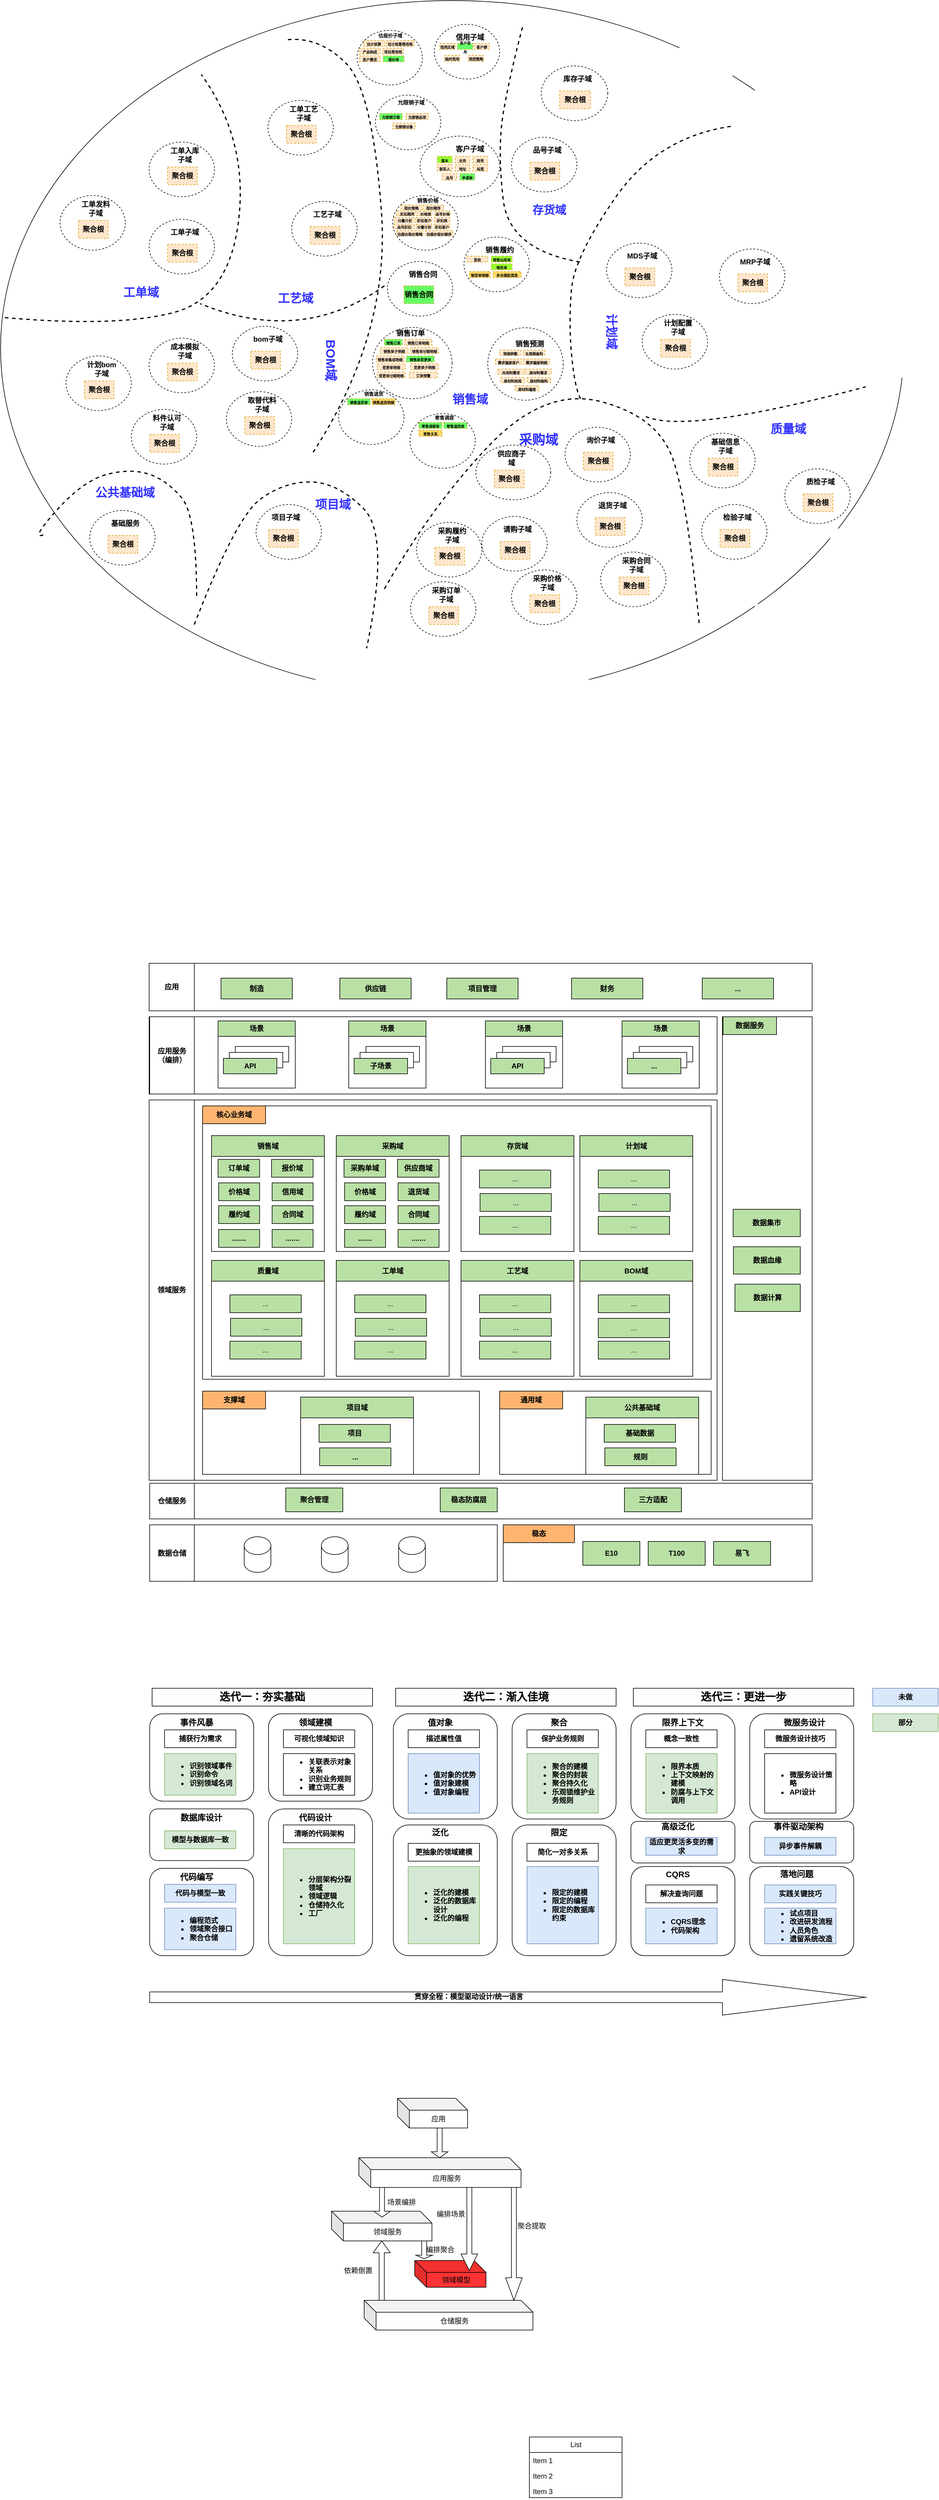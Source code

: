 <mxfile version="24.4.10" type="github">
  <diagram name="第 1 页" id="gAhneNLGMRocs_wJU73B">
    <mxGraphModel dx="1632" dy="807" grid="1" gridSize="10" guides="1" tooltips="1" connect="1" arrows="1" fold="1" page="1" pageScale="1" pageWidth="827" pageHeight="1169" math="0" shadow="0">
      <root>
        <mxCell id="0" />
        <mxCell id="1" parent="0" />
        <mxCell id="482s2hT17r3MAT0nb4I--24" value="" style="ellipse;whiteSpace=wrap;html=1;" parent="1" vertex="1">
          <mxGeometry x="-326" y="10" width="1520" height="1170" as="geometry" />
        </mxCell>
        <mxCell id="hdW6q1p-CXDspa1HK1I6-21" value="" style="rounded=0;whiteSpace=wrap;html=1;" parent="1" vertex="1">
          <mxGeometry x="-76" y="1860" width="956" height="640" as="geometry" />
        </mxCell>
        <mxCell id="hdW6q1p-CXDspa1HK1I6-16" value="" style="rounded=0;whiteSpace=wrap;html=1;" parent="1" vertex="1">
          <mxGeometry x="14" y="1870" width="856" height="460" as="geometry" />
        </mxCell>
        <mxCell id="hdW6q1p-CXDspa1HK1I6-124" value="" style="rounded=0;whiteSpace=wrap;html=1;" parent="1" vertex="1">
          <mxGeometry x="29" y="1920" width="190" height="195" as="geometry" />
        </mxCell>
        <mxCell id="hdW6q1p-CXDspa1HK1I6-30" value="" style="rounded=0;whiteSpace=wrap;html=1;" parent="1" vertex="1">
          <mxGeometry x="-76" y="1720" width="956" height="130" as="geometry" />
        </mxCell>
        <mxCell id="hdW6q1p-CXDspa1HK1I6-13" value="" style="rounded=0;whiteSpace=wrap;html=1;" parent="1" vertex="1">
          <mxGeometry x="14" y="2350" width="466" height="140" as="geometry" />
        </mxCell>
        <mxCell id="hdW6q1p-CXDspa1HK1I6-9" value="" style="rounded=0;whiteSpace=wrap;html=1;" parent="1" vertex="1">
          <mxGeometry x="-75" y="2505" width="1115" height="60" as="geometry" />
        </mxCell>
        <mxCell id="z-uqwMR72b3MVvRLqWOY-53" value="" style="curved=1;endArrow=none;html=1;dashed=1;endFill=0;strokeWidth=2;fontStyle=1;exitX=0.005;exitY=0.406;exitDx=0;exitDy=0;exitPerimeter=0;" parent="1" edge="1">
          <mxGeometry width="50" height="50" relative="1" as="geometry">
            <mxPoint x="-318.8" y="543.44" as="sourcePoint" />
            <mxPoint x="11.847" y="134.539" as="targetPoint" />
            <Array as="points">
              <mxPoint x="-130" y="560" />
              <mxPoint x="60" y="510" />
              <mxPoint x="90" y="243" />
            </Array>
          </mxGeometry>
        </mxCell>
        <mxCell id="z-uqwMR72b3MVvRLqWOY-54" value="" style="curved=1;endArrow=none;html=1;dashed=1;endFill=0;strokeWidth=2;fontStyle=1;" parent="1" edge="1">
          <mxGeometry width="50" height="50" relative="1" as="geometry">
            <mxPoint x="320" y="1000" as="sourcePoint" />
            <mxPoint x="850" y="1060" as="targetPoint" />
            <Array as="points">
              <mxPoint x="400" y="860" />
              <mxPoint x="590" y="660" />
              <mxPoint x="780" y="710" />
              <mxPoint x="830" y="850" />
            </Array>
          </mxGeometry>
        </mxCell>
        <mxCell id="z-uqwMR72b3MVvRLqWOY-55" value="" style="curved=1;endArrow=none;html=1;dashed=1;endFill=0;strokeWidth=2;fontStyle=1;" parent="1" edge="1">
          <mxGeometry width="50" height="50" relative="1" as="geometry">
            <mxPoint y="1060" as="sourcePoint" />
            <mxPoint x="290" y="1100" as="targetPoint" />
            <Array as="points">
              <mxPoint x="70" y="880" />
              <mxPoint x="150" y="820" />
              <mxPoint x="240" y="820" />
              <mxPoint x="330" y="910" />
            </Array>
          </mxGeometry>
        </mxCell>
        <mxCell id="z-uqwMR72b3MVvRLqWOY-56" value="" style="curved=1;endArrow=none;html=1;dashed=1;endFill=0;strokeWidth=2;fontStyle=1;" parent="1" edge="1">
          <mxGeometry width="50" height="50" relative="1" as="geometry">
            <mxPoint x="320" y="490" as="sourcePoint" />
            <mxPoint x="10" y="520" as="targetPoint" />
            <Array as="points">
              <mxPoint x="180" y="590" />
              <mxPoint x="10" y="520" />
            </Array>
          </mxGeometry>
        </mxCell>
        <mxCell id="z-uqwMR72b3MVvRLqWOY-57" value="" style="curved=1;endArrow=none;html=1;dashed=1;endFill=0;strokeWidth=2;entryX=1;entryY=0;entryDx=0;entryDy=0;" parent="1" edge="1">
          <mxGeometry width="50" height="50" relative="1" as="geometry">
            <mxPoint x="650" y="680" as="sourcePoint" />
            <mxPoint x="903.117" y="221.594" as="targetPoint" />
            <Array as="points">
              <mxPoint x="640" y="660" />
              <mxPoint x="630" y="550" />
              <mxPoint x="640" y="440" />
              <mxPoint x="780" y="240" />
            </Array>
          </mxGeometry>
        </mxCell>
        <mxCell id="z-uqwMR72b3MVvRLqWOY-58" value="" style="curved=1;endArrow=none;html=1;dashed=1;endFill=0;strokeWidth=2;endSize=4;entryX=0.334;entryY=0.029;entryDx=0;entryDy=0;entryPerimeter=0;" parent="1" edge="1">
          <mxGeometry width="50" height="50" relative="1" as="geometry">
            <mxPoint x="200" y="770" as="sourcePoint" />
            <mxPoint x="154.96" y="75.96" as="targetPoint" />
            <Array as="points">
              <mxPoint x="330" y="570" />
              <mxPoint x="300" y="160" />
              <mxPoint x="210" y="70" />
            </Array>
          </mxGeometry>
        </mxCell>
        <mxCell id="z-uqwMR72b3MVvRLqWOY-61" value="&lt;b&gt;&lt;font style=&quot;font-size: 22px&quot;&gt;采购域&lt;/font&gt;&lt;/b&gt;" style="text;html=1;align=center;verticalAlign=middle;resizable=0;points=[];autosize=1;strokeColor=none;fontSize=12;fontColor=#3333FF;" parent="1" vertex="1">
          <mxGeometry x="534" y="730" width="90" height="40" as="geometry" />
        </mxCell>
        <mxCell id="z-uqwMR72b3MVvRLqWOY-62" value="&lt;font style=&quot;font-size: 20px&quot;&gt;&lt;b&gt;项目域&lt;/b&gt;&lt;/font&gt;" style="text;html=1;align=center;verticalAlign=middle;resizable=0;points=[];autosize=1;strokeColor=none;fontSize=12;fontColor=#3333FF;" parent="1" vertex="1">
          <mxGeometry x="193" y="837" width="80" height="40" as="geometry" />
        </mxCell>
        <mxCell id="z-uqwMR72b3MVvRLqWOY-63" value="&lt;font style=&quot;font-size: 21px&quot;&gt;&lt;b&gt;BOM域&lt;/b&gt;&lt;/font&gt;" style="text;html=1;align=center;verticalAlign=middle;resizable=0;points=[];autosize=1;strokeColor=none;fontSize=12;rotation=90;fontColor=#3333FF;" parent="1" vertex="1">
          <mxGeometry x="185" y="595" width="90" height="40" as="geometry" />
        </mxCell>
        <mxCell id="z-uqwMR72b3MVvRLqWOY-64" value="&lt;font style=&quot;font-size: 20px&quot; color=&quot;#3333ff&quot;&gt;&lt;b&gt;计划域&lt;/b&gt;&lt;/font&gt;" style="text;html=1;align=center;verticalAlign=middle;resizable=0;points=[];autosize=1;strokeColor=none;fontSize=12;rotation=90;" parent="1" vertex="1">
          <mxGeometry x="663" y="547" width="80" height="40" as="geometry" />
        </mxCell>
        <mxCell id="z-uqwMR72b3MVvRLqWOY-65" value="&lt;font size=&quot;1&quot;&gt;&lt;b style=&quot;font-size: 20px&quot;&gt;销售域&lt;/b&gt;&lt;/font&gt;" style="text;html=1;align=center;verticalAlign=middle;resizable=0;points=[];autosize=1;strokeColor=none;fontSize=12;fontColor=#3333FF;" parent="1" vertex="1">
          <mxGeometry x="424" y="660" width="80" height="40" as="geometry" />
        </mxCell>
        <mxCell id="z-uqwMR72b3MVvRLqWOY-67" value="&lt;font size=&quot;1&quot;&gt;&lt;b style=&quot;font-size: 20px&quot;&gt;工单域&lt;/b&gt;&lt;/font&gt;" style="text;html=1;align=center;verticalAlign=middle;resizable=0;points=[];autosize=1;strokeColor=none;fontSize=12;fontColor=#3333FF;" parent="1" vertex="1">
          <mxGeometry x="-130" y="480" width="80" height="40" as="geometry" />
        </mxCell>
        <mxCell id="z-uqwMR72b3MVvRLqWOY-77" value="" style="ellipse;whiteSpace=wrap;html=1;gradientColor=#ffffff;dashed=1;fontStyle=1" parent="1" vertex="1">
          <mxGeometry x="274" y="60" width="110" height="92" as="geometry" />
        </mxCell>
        <mxCell id="z-uqwMR72b3MVvRLqWOY-78" value="&lt;font style=&quot;font-size: 6px;&quot;&gt;估计核算&lt;/font&gt;" style="rounded=0;whiteSpace=wrap;html=1;dashed=1;fillColor=#ffe6cc;strokeColor=#d79b00;fontStyle=1;fontSize=12;" parent="1" vertex="1">
          <mxGeometry x="285" y="77" width="35" height="10" as="geometry" />
        </mxCell>
        <mxCell id="z-uqwMR72b3MVvRLqWOY-81" value="&lt;b&gt;&lt;font style=&quot;font-size: 8px;&quot;&gt;估报价子域&lt;/font&gt;&lt;/b&gt;" style="text;html=1;strokeColor=none;fillColor=none;align=center;verticalAlign=middle;whiteSpace=wrap;rounded=0;" parent="1" vertex="1">
          <mxGeometry x="300" y="58" width="60" height="20" as="geometry" />
        </mxCell>
        <mxCell id="z-uqwMR72b3MVvRLqWOY-84" value="" style="curved=1;endArrow=none;html=1;dashed=1;endFill=0;strokeWidth=2;" parent="1" edge="1">
          <mxGeometry width="50" height="50" relative="1" as="geometry">
            <mxPoint x="760" y="710" as="sourcePoint" />
            <mxPoint x="1130" y="660" as="targetPoint" />
            <Array as="points">
              <mxPoint x="830" y="740" />
            </Array>
          </mxGeometry>
        </mxCell>
        <mxCell id="z-uqwMR72b3MVvRLqWOY-87" value="&lt;font style=&quot;font-size: 20px&quot;&gt;&lt;b&gt;质量域&lt;/b&gt;&lt;/font&gt;" style="text;html=1;strokeColor=none;fillColor=none;align=center;verticalAlign=middle;whiteSpace=wrap;rounded=0;fontColor=#3333FF;" parent="1" vertex="1">
          <mxGeometry x="950" y="720" width="100" height="20" as="geometry" />
        </mxCell>
        <mxCell id="z-uqwMR72b3MVvRLqWOY-115" value="" style="curved=1;endArrow=none;html=1;dashed=1;strokeWidth=2;endFill=0;exitX=0.61;exitY=0.012;exitDx=0;exitDy=0;exitPerimeter=0;" parent="1" edge="1">
          <mxGeometry width="50" height="50" relative="1" as="geometry">
            <mxPoint x="552.4" y="54.88" as="sourcePoint" />
            <mxPoint x="650" y="450" as="targetPoint" />
            <Array as="points">
              <mxPoint x="530" y="140" />
              <mxPoint x="510" y="260" />
              <mxPoint x="530" y="430" />
            </Array>
          </mxGeometry>
        </mxCell>
        <mxCell id="z-uqwMR72b3MVvRLqWOY-116" value="&lt;font style=&quot;font-size: 19px&quot; color=&quot;#3333ff&quot;&gt;&lt;b&gt;存货域&lt;/b&gt;&lt;/font&gt;" style="text;html=1;strokeColor=none;fillColor=none;align=center;verticalAlign=middle;whiteSpace=wrap;rounded=0;" parent="1" vertex="1">
          <mxGeometry x="555" y="353" width="85" height="20" as="geometry" />
        </mxCell>
        <mxCell id="z-uqwMR72b3MVvRLqWOY-169" value="" style="ellipse;whiteSpace=wrap;html=1;gradientColor=#ffffff;dashed=1;fontStyle=1" parent="1" vertex="1">
          <mxGeometry x="404" y="50" width="110" height="92" as="geometry" />
        </mxCell>
        <mxCell id="z-uqwMR72b3MVvRLqWOY-170" value="&lt;font style=&quot;font-size: 6px;&quot;&gt;信用区域&lt;/font&gt;" style="rounded=0;whiteSpace=wrap;html=1;dashed=1;fillColor=#ffe6cc;strokeColor=#d79b00;fontStyle=1;fontSize=12;" parent="1" vertex="1">
          <mxGeometry x="413" y="82" width="26" height="10" as="geometry" />
        </mxCell>
        <mxCell id="z-uqwMR72b3MVvRLqWOY-171" value="&lt;b&gt;信用子域&lt;/b&gt;" style="text;html=1;strokeColor=none;fillColor=none;align=center;verticalAlign=middle;whiteSpace=wrap;rounded=0;" parent="1" vertex="1">
          <mxGeometry x="434" y="62" width="60" height="20" as="geometry" />
        </mxCell>
        <mxCell id="z-uqwMR72b3MVvRLqWOY-172" value="" style="ellipse;whiteSpace=wrap;html=1;gradientColor=#ffffff;dashed=1;fontStyle=1" parent="1" vertex="1">
          <mxGeometry x="305" y="169" width="110" height="92" as="geometry" />
        </mxCell>
        <mxCell id="z-uqwMR72b3MVvRLqWOY-173" value="&lt;font style=&quot;font-size: 6px;&quot;&gt;允限销方案&lt;/font&gt;" style="rounded=0;whiteSpace=wrap;html=1;dashed=1;fillColor=#66FF66;strokeColor=#d79b00;fontStyle=1;fontSize=12;" parent="1" vertex="1">
          <mxGeometry x="312" y="200" width="38" height="10" as="geometry" />
        </mxCell>
        <mxCell id="z-uqwMR72b3MVvRLqWOY-174" value="&lt;b&gt;&lt;font style=&quot;font-size: 9px;&quot;&gt;允限销子域&lt;/font&gt;&lt;/b&gt;" style="text;html=1;strokeColor=none;fillColor=none;align=center;verticalAlign=middle;whiteSpace=wrap;rounded=0;" parent="1" vertex="1">
          <mxGeometry x="335" y="171" width="60" height="20" as="geometry" />
        </mxCell>
        <mxCell id="z-uqwMR72b3MVvRLqWOY-175" value="" style="ellipse;whiteSpace=wrap;html=1;gradientColor=#ffffff;dashed=1;fontStyle=1" parent="1" vertex="1">
          <mxGeometry x="380" y="238" width="134" height="102" as="geometry" />
        </mxCell>
        <mxCell id="z-uqwMR72b3MVvRLqWOY-176" value="&lt;span style=&quot;font-size: 6px;&quot;&gt;业务&lt;/span&gt;" style="rounded=0;whiteSpace=wrap;html=1;dashed=1;fillColor=#ffe6cc;strokeColor=#d79b00;fontStyle=1;fontSize=12;" parent="1" vertex="1">
          <mxGeometry x="439" y="272" width="25" height="11" as="geometry" />
        </mxCell>
        <mxCell id="z-uqwMR72b3MVvRLqWOY-177" value="&lt;b&gt;客户子域&lt;/b&gt;" style="text;html=1;strokeColor=none;fillColor=none;align=center;verticalAlign=middle;whiteSpace=wrap;rounded=0;" parent="1" vertex="1">
          <mxGeometry x="434" y="250" width="60" height="20" as="geometry" />
        </mxCell>
        <mxCell id="z-uqwMR72b3MVvRLqWOY-178" value="" style="ellipse;whiteSpace=wrap;html=1;gradientColor=#ffffff;dashed=1;fontStyle=1" parent="1" vertex="1">
          <mxGeometry x="334" y="338" width="110" height="92" as="geometry" />
        </mxCell>
        <mxCell id="z-uqwMR72b3MVvRLqWOY-179" value="&lt;font style=&quot;font-size: 6px;&quot;&gt;取价策略&lt;/font&gt;" style="rounded=0;whiteSpace=wrap;html=1;dashed=1;fillColor=#ffe6cc;strokeColor=#d79b00;fontStyle=1;fontSize=12;" parent="1" vertex="1">
          <mxGeometry x="348" y="354" width="35" height="8" as="geometry" />
        </mxCell>
        <mxCell id="z-uqwMR72b3MVvRLqWOY-180" value="&lt;b&gt;&lt;font style=&quot;font-size: 9px;&quot;&gt;销售价格&lt;/font&gt;&lt;/b&gt;" style="text;html=1;strokeColor=none;fillColor=none;align=center;verticalAlign=middle;whiteSpace=wrap;rounded=0;" parent="1" vertex="1">
          <mxGeometry x="363" y="336" width="60" height="20" as="geometry" />
        </mxCell>
        <mxCell id="z-uqwMR72b3MVvRLqWOY-181" value="" style="ellipse;whiteSpace=wrap;html=1;gradientColor=#ffffff;dashed=1;fontStyle=1" parent="1" vertex="1">
          <mxGeometry x="454" y="408" width="110" height="92" as="geometry" />
        </mxCell>
        <mxCell id="z-uqwMR72b3MVvRLqWOY-182" value="&lt;font style=&quot;font-size: 6px;&quot;&gt;签收&lt;/font&gt;" style="rounded=0;whiteSpace=wrap;html=1;dashed=1;fillColor=#ffe6cc;strokeColor=#d79b00;fontStyle=1;fontSize=12;" parent="1" vertex="1">
          <mxGeometry x="459" y="440" width="35" height="10" as="geometry" />
        </mxCell>
        <mxCell id="z-uqwMR72b3MVvRLqWOY-183" value="&lt;b&gt;销售履约&lt;/b&gt;" style="text;html=1;strokeColor=none;fillColor=none;align=center;verticalAlign=middle;whiteSpace=wrap;rounded=0;" parent="1" vertex="1">
          <mxGeometry x="484" y="420" width="60" height="20" as="geometry" />
        </mxCell>
        <mxCell id="z-uqwMR72b3MVvRLqWOY-184" value="" style="ellipse;whiteSpace=wrap;html=1;gradientColor=#ffffff;dashed=1;fontStyle=1" parent="1" vertex="1">
          <mxGeometry x="325" y="449" width="110" height="92" as="geometry" />
        </mxCell>
        <mxCell id="z-uqwMR72b3MVvRLqWOY-185" value="销售合同" style="rounded=0;whiteSpace=wrap;html=1;dashed=1;fillColor=#66FF66;strokeColor=#d79b00;fontStyle=1;fontSize=12;" parent="1" vertex="1">
          <mxGeometry x="353" y="490" width="50" height="30" as="geometry" />
        </mxCell>
        <mxCell id="z-uqwMR72b3MVvRLqWOY-186" value="&lt;b&gt;销售合同&lt;/b&gt;" style="text;html=1;strokeColor=none;fillColor=none;align=center;verticalAlign=middle;whiteSpace=wrap;rounded=0;" parent="1" vertex="1">
          <mxGeometry x="355" y="461" width="60" height="20" as="geometry" />
        </mxCell>
        <mxCell id="z-uqwMR72b3MVvRLqWOY-187" value="" style="ellipse;whiteSpace=wrap;html=1;gradientColor=#ffffff;dashed=1;fontStyle=1" parent="1" vertex="1">
          <mxGeometry x="494" y="560.5" width="127" height="122" as="geometry" />
        </mxCell>
        <mxCell id="z-uqwMR72b3MVvRLqWOY-188" value="&lt;span style=&quot;font-size: 6px;&quot;&gt;预测参数&lt;/span&gt;" style="rounded=0;whiteSpace=wrap;html=1;dashed=1;fillColor=#ffe6cc;strokeColor=#d79b00;fontStyle=1;fontSize=12;" parent="1" vertex="1">
          <mxGeometry x="514" y="598" width="36" height="9" as="geometry" />
        </mxCell>
        <mxCell id="z-uqwMR72b3MVvRLqWOY-189" value="&lt;b&gt;销售预测&lt;/b&gt;" style="text;html=1;strokeColor=none;fillColor=none;align=center;verticalAlign=middle;whiteSpace=wrap;rounded=0;" parent="1" vertex="1">
          <mxGeometry x="534" y="578" width="61" height="19" as="geometry" />
        </mxCell>
        <mxCell id="z-uqwMR72b3MVvRLqWOY-190" value="" style="ellipse;whiteSpace=wrap;html=1;gradientColor=#ffffff;dashed=1;fontStyle=1" parent="1" vertex="1">
          <mxGeometry x="300" y="560" width="134" height="120" as="geometry" />
        </mxCell>
        <mxCell id="z-uqwMR72b3MVvRLqWOY-191" value="&lt;font style=&quot;font-size: 6px;&quot;&gt;销售订单&lt;/font&gt;" style="rounded=0;whiteSpace=wrap;html=1;dashed=1;fillColor=#66FF66;strokeColor=#d79b00;fontStyle=1;fontSize=12;" parent="1" vertex="1">
          <mxGeometry x="320" y="580" width="30" height="10" as="geometry" />
        </mxCell>
        <mxCell id="z-uqwMR72b3MVvRLqWOY-192" value="&lt;b&gt;销售订单&lt;/b&gt;" style="text;html=1;strokeColor=none;fillColor=none;align=center;verticalAlign=middle;whiteSpace=wrap;rounded=0;" parent="1" vertex="1">
          <mxGeometry x="334" y="560" width="60" height="20" as="geometry" />
        </mxCell>
        <mxCell id="z-uqwMR72b3MVvRLqWOY-193" value="" style="ellipse;whiteSpace=wrap;html=1;gradientColor=#ffffff;dashed=1;fontStyle=1" parent="1" vertex="1">
          <mxGeometry x="474" y="758" width="126" height="92" as="geometry" />
        </mxCell>
        <mxCell id="z-uqwMR72b3MVvRLqWOY-194" value="聚合根" style="rounded=0;whiteSpace=wrap;html=1;dashed=1;fillColor=#ffe6cc;strokeColor=#d79b00;fontStyle=1;fontSize=12;" parent="1" vertex="1">
          <mxGeometry x="505" y="800" width="50" height="30" as="geometry" />
        </mxCell>
        <mxCell id="z-uqwMR72b3MVvRLqWOY-195" value="&lt;b&gt;供应商子域&lt;/b&gt;" style="text;html=1;strokeColor=none;fillColor=none;align=center;verticalAlign=middle;whiteSpace=wrap;rounded=0;" parent="1" vertex="1">
          <mxGeometry x="504" y="770" width="60" height="20" as="geometry" />
        </mxCell>
        <mxCell id="z-uqwMR72b3MVvRLqWOY-196" value="" style="ellipse;whiteSpace=wrap;html=1;gradientColor=#ffffff;dashed=1;fontStyle=1" parent="1" vertex="1">
          <mxGeometry x="624" y="728" width="110" height="92" as="geometry" />
        </mxCell>
        <mxCell id="z-uqwMR72b3MVvRLqWOY-197" value="聚合根" style="rounded=0;whiteSpace=wrap;html=1;dashed=1;fillColor=#ffe6cc;strokeColor=#d79b00;fontStyle=1;fontSize=12;" parent="1" vertex="1">
          <mxGeometry x="655" y="770" width="50" height="30" as="geometry" />
        </mxCell>
        <mxCell id="z-uqwMR72b3MVvRLqWOY-198" value="&lt;b&gt;询价子域&lt;/b&gt;" style="text;html=1;strokeColor=none;fillColor=none;align=center;verticalAlign=middle;whiteSpace=wrap;rounded=0;" parent="1" vertex="1">
          <mxGeometry x="654" y="740" width="60" height="20" as="geometry" />
        </mxCell>
        <mxCell id="z-uqwMR72b3MVvRLqWOY-199" value="" style="ellipse;whiteSpace=wrap;html=1;gradientColor=#ffffff;dashed=1;fontStyle=1" parent="1" vertex="1">
          <mxGeometry x="484" y="878" width="110" height="92" as="geometry" />
        </mxCell>
        <mxCell id="z-uqwMR72b3MVvRLqWOY-200" value="聚合根" style="rounded=0;whiteSpace=wrap;html=1;dashed=1;fillColor=#ffe6cc;strokeColor=#d79b00;fontStyle=1;fontSize=12;" parent="1" vertex="1">
          <mxGeometry x="515" y="920" width="50" height="30" as="geometry" />
        </mxCell>
        <mxCell id="z-uqwMR72b3MVvRLqWOY-201" value="&lt;b&gt;请购子域&lt;/b&gt;" style="text;html=1;strokeColor=none;fillColor=none;align=center;verticalAlign=middle;whiteSpace=wrap;rounded=0;" parent="1" vertex="1">
          <mxGeometry x="514" y="890" width="60" height="20" as="geometry" />
        </mxCell>
        <mxCell id="z-uqwMR72b3MVvRLqWOY-204" value="" style="ellipse;whiteSpace=wrap;html=1;gradientColor=#ffffff;dashed=1;fontStyle=1" parent="1" vertex="1">
          <mxGeometry x="644" y="838" width="110" height="92" as="geometry" />
        </mxCell>
        <mxCell id="z-uqwMR72b3MVvRLqWOY-205" value="聚合根" style="rounded=0;whiteSpace=wrap;html=1;dashed=1;fillColor=#ffe6cc;strokeColor=#d79b00;fontStyle=1;fontSize=12;" parent="1" vertex="1">
          <mxGeometry x="675" y="880" width="50" height="30" as="geometry" />
        </mxCell>
        <mxCell id="z-uqwMR72b3MVvRLqWOY-206" value="&lt;b&gt;退货子域&lt;/b&gt;" style="text;html=1;strokeColor=none;fillColor=none;align=center;verticalAlign=middle;whiteSpace=wrap;rounded=0;" parent="1" vertex="1">
          <mxGeometry x="674" y="850" width="60" height="20" as="geometry" />
        </mxCell>
        <mxCell id="z-uqwMR72b3MVvRLqWOY-207" value="" style="ellipse;whiteSpace=wrap;html=1;gradientColor=#ffffff;dashed=1;fontStyle=1" parent="1" vertex="1">
          <mxGeometry x="534" y="968" width="110" height="92" as="geometry" />
        </mxCell>
        <mxCell id="z-uqwMR72b3MVvRLqWOY-208" value="聚合根" style="rounded=0;whiteSpace=wrap;html=1;dashed=1;fillColor=#ffe6cc;strokeColor=#d79b00;fontStyle=1;fontSize=12;" parent="1" vertex="1">
          <mxGeometry x="565" y="1010" width="50" height="30" as="geometry" />
        </mxCell>
        <mxCell id="z-uqwMR72b3MVvRLqWOY-209" value="&lt;b&gt;采购价格子域&lt;/b&gt;" style="text;html=1;strokeColor=none;fillColor=none;align=center;verticalAlign=middle;whiteSpace=wrap;rounded=0;" parent="1" vertex="1">
          <mxGeometry x="564" y="980" width="60" height="20" as="geometry" />
        </mxCell>
        <mxCell id="z-uqwMR72b3MVvRLqWOY-210" value="" style="ellipse;whiteSpace=wrap;html=1;gradientColor=#ffffff;dashed=1;fontStyle=1" parent="1" vertex="1">
          <mxGeometry x="684" y="938" width="110" height="92" as="geometry" />
        </mxCell>
        <mxCell id="z-uqwMR72b3MVvRLqWOY-211" value="聚合根" style="rounded=0;whiteSpace=wrap;html=1;dashed=1;fillColor=#ffe6cc;strokeColor=#d79b00;fontStyle=1;fontSize=12;" parent="1" vertex="1">
          <mxGeometry x="715" y="980" width="50" height="30" as="geometry" />
        </mxCell>
        <mxCell id="z-uqwMR72b3MVvRLqWOY-212" value="&lt;b&gt;采购合同子域&lt;/b&gt;" style="text;html=1;strokeColor=none;fillColor=none;align=center;verticalAlign=middle;whiteSpace=wrap;rounded=0;" parent="1" vertex="1">
          <mxGeometry x="714" y="950" width="60" height="20" as="geometry" />
        </mxCell>
        <mxCell id="z-uqwMR72b3MVvRLqWOY-213" value="" style="ellipse;whiteSpace=wrap;html=1;gradientColor=#ffffff;dashed=1;fontStyle=1" parent="1" vertex="1">
          <mxGeometry x="374" y="888" width="110" height="92" as="geometry" />
        </mxCell>
        <mxCell id="z-uqwMR72b3MVvRLqWOY-214" value="聚合根" style="rounded=0;whiteSpace=wrap;html=1;dashed=1;fillColor=#ffe6cc;strokeColor=#d79b00;fontStyle=1;fontSize=12;" parent="1" vertex="1">
          <mxGeometry x="405" y="930" width="50" height="30" as="geometry" />
        </mxCell>
        <mxCell id="z-uqwMR72b3MVvRLqWOY-215" value="&lt;b&gt;采购履约子域&lt;/b&gt;" style="text;html=1;strokeColor=none;fillColor=none;align=center;verticalAlign=middle;whiteSpace=wrap;rounded=0;" parent="1" vertex="1">
          <mxGeometry x="404" y="900" width="60" height="20" as="geometry" />
        </mxCell>
        <mxCell id="z-uqwMR72b3MVvRLqWOY-216" value="" style="ellipse;whiteSpace=wrap;html=1;gradientColor=#ffffff;dashed=1;fontStyle=1" parent="1" vertex="1">
          <mxGeometry x="364" y="988" width="110" height="92" as="geometry" />
        </mxCell>
        <mxCell id="z-uqwMR72b3MVvRLqWOY-217" value="聚合根" style="rounded=0;whiteSpace=wrap;html=1;dashed=1;fillColor=#ffe6cc;strokeColor=#d79b00;fontStyle=1;fontSize=12;" parent="1" vertex="1">
          <mxGeometry x="395" y="1030" width="50" height="30" as="geometry" />
        </mxCell>
        <mxCell id="z-uqwMR72b3MVvRLqWOY-218" value="&lt;b&gt;采购订单子域&lt;/b&gt;" style="text;html=1;strokeColor=none;fillColor=none;align=center;verticalAlign=middle;whiteSpace=wrap;rounded=0;" parent="1" vertex="1">
          <mxGeometry x="394" y="1000" width="60" height="20" as="geometry" />
        </mxCell>
        <mxCell id="z-uqwMR72b3MVvRLqWOY-219" value="&lt;font size=&quot;1&quot;&gt;&lt;b style=&quot;font-size: 20px&quot;&gt;工艺域&lt;/b&gt;&lt;/font&gt;" style="text;html=1;align=center;verticalAlign=middle;resizable=0;points=[];autosize=1;strokeColor=none;fontSize=12;fontColor=#3333FF;" parent="1" vertex="1">
          <mxGeometry x="130" y="490" width="80" height="40" as="geometry" />
        </mxCell>
        <mxCell id="z-uqwMR72b3MVvRLqWOY-220" value="" style="ellipse;whiteSpace=wrap;html=1;gradientColor=#ffffff;dashed=1;fontStyle=1" parent="1" vertex="1">
          <mxGeometry x="64" y="558" width="110" height="92" as="geometry" />
        </mxCell>
        <mxCell id="z-uqwMR72b3MVvRLqWOY-221" value="聚合根" style="rounded=0;whiteSpace=wrap;html=1;dashed=1;fillColor=#ffe6cc;strokeColor=#d79b00;fontStyle=1;fontSize=12;" parent="1" vertex="1">
          <mxGeometry x="95" y="600" width="50" height="30" as="geometry" />
        </mxCell>
        <mxCell id="z-uqwMR72b3MVvRLqWOY-222" value="&lt;b&gt;bom子域&lt;/b&gt;" style="text;html=1;strokeColor=none;fillColor=none;align=center;verticalAlign=middle;whiteSpace=wrap;rounded=0;" parent="1" vertex="1">
          <mxGeometry x="94" y="570" width="60" height="20" as="geometry" />
        </mxCell>
        <mxCell id="z-uqwMR72b3MVvRLqWOY-223" value="" style="ellipse;whiteSpace=wrap;html=1;gradientColor=#ffffff;dashed=1;fontStyle=1" parent="1" vertex="1">
          <mxGeometry x="54" y="668" width="110" height="92" as="geometry" />
        </mxCell>
        <mxCell id="z-uqwMR72b3MVvRLqWOY-224" value="聚合根" style="rounded=0;whiteSpace=wrap;html=1;dashed=1;fillColor=#ffe6cc;strokeColor=#d79b00;fontStyle=1;fontSize=12;" parent="1" vertex="1">
          <mxGeometry x="85" y="710" width="50" height="30" as="geometry" />
        </mxCell>
        <mxCell id="z-uqwMR72b3MVvRLqWOY-225" value="&lt;b&gt;取替代料子域&lt;/b&gt;" style="text;html=1;strokeColor=none;fillColor=none;align=center;verticalAlign=middle;whiteSpace=wrap;rounded=0;" parent="1" vertex="1">
          <mxGeometry x="84" y="680" width="60" height="20" as="geometry" />
        </mxCell>
        <mxCell id="z-uqwMR72b3MVvRLqWOY-226" value="" style="ellipse;whiteSpace=wrap;html=1;gradientColor=#ffffff;dashed=1;fontStyle=1" parent="1" vertex="1">
          <mxGeometry x="-76" y="578" width="110" height="92" as="geometry" />
        </mxCell>
        <mxCell id="z-uqwMR72b3MVvRLqWOY-227" value="聚合根" style="rounded=0;whiteSpace=wrap;html=1;dashed=1;fillColor=#ffe6cc;strokeColor=#d79b00;fontStyle=1;fontSize=12;" parent="1" vertex="1">
          <mxGeometry x="-45" y="620" width="50" height="30" as="geometry" />
        </mxCell>
        <mxCell id="z-uqwMR72b3MVvRLqWOY-228" value="&lt;b&gt;成本模拟子域&lt;/b&gt;" style="text;html=1;strokeColor=none;fillColor=none;align=center;verticalAlign=middle;whiteSpace=wrap;rounded=0;" parent="1" vertex="1">
          <mxGeometry x="-46" y="590" width="60" height="20" as="geometry" />
        </mxCell>
        <mxCell id="z-uqwMR72b3MVvRLqWOY-229" value="" style="ellipse;whiteSpace=wrap;html=1;gradientColor=#ffffff;dashed=1;fontStyle=1" parent="1" vertex="1">
          <mxGeometry x="-106" y="698" width="110" height="92" as="geometry" />
        </mxCell>
        <mxCell id="z-uqwMR72b3MVvRLqWOY-230" value="聚合根" style="rounded=0;whiteSpace=wrap;html=1;dashed=1;fillColor=#ffe6cc;strokeColor=#d79b00;fontStyle=1;fontSize=12;" parent="1" vertex="1">
          <mxGeometry x="-75" y="740" width="50" height="30" as="geometry" />
        </mxCell>
        <mxCell id="z-uqwMR72b3MVvRLqWOY-231" value="&lt;b&gt;料件认可子域&lt;/b&gt;" style="text;html=1;strokeColor=none;fillColor=none;align=center;verticalAlign=middle;whiteSpace=wrap;rounded=0;" parent="1" vertex="1">
          <mxGeometry x="-76" y="710" width="60" height="20" as="geometry" />
        </mxCell>
        <mxCell id="z-uqwMR72b3MVvRLqWOY-232" value="" style="ellipse;whiteSpace=wrap;html=1;gradientColor=#ffffff;dashed=1;fontStyle=1" parent="1" vertex="1">
          <mxGeometry x="-216" y="608" width="110" height="92" as="geometry" />
        </mxCell>
        <mxCell id="z-uqwMR72b3MVvRLqWOY-233" value="聚合根" style="rounded=0;whiteSpace=wrap;html=1;dashed=1;fillColor=#ffe6cc;strokeColor=#d79b00;fontStyle=1;fontSize=12;" parent="1" vertex="1">
          <mxGeometry x="-185" y="650" width="50" height="30" as="geometry" />
        </mxCell>
        <mxCell id="z-uqwMR72b3MVvRLqWOY-234" value="&lt;b&gt;计划bom子域&lt;/b&gt;" style="text;html=1;strokeColor=none;fillColor=none;align=center;verticalAlign=middle;whiteSpace=wrap;rounded=0;" parent="1" vertex="1">
          <mxGeometry x="-186" y="620" width="60" height="20" as="geometry" />
        </mxCell>
        <mxCell id="z-uqwMR72b3MVvRLqWOY-235" value="" style="ellipse;whiteSpace=wrap;html=1;gradientColor=#ffffff;dashed=1;fontStyle=1" parent="1" vertex="1">
          <mxGeometry x="-76" y="378" width="110" height="92" as="geometry" />
        </mxCell>
        <mxCell id="z-uqwMR72b3MVvRLqWOY-236" value="聚合根" style="rounded=0;whiteSpace=wrap;html=1;dashed=1;fillColor=#ffe6cc;strokeColor=#d79b00;fontStyle=1;fontSize=12;" parent="1" vertex="1">
          <mxGeometry x="-45" y="420" width="50" height="30" as="geometry" />
        </mxCell>
        <mxCell id="z-uqwMR72b3MVvRLqWOY-237" value="&lt;b&gt;工单子域&lt;/b&gt;" style="text;html=1;strokeColor=none;fillColor=none;align=center;verticalAlign=middle;whiteSpace=wrap;rounded=0;" parent="1" vertex="1">
          <mxGeometry x="-46" y="390" width="60" height="20" as="geometry" />
        </mxCell>
        <mxCell id="z-uqwMR72b3MVvRLqWOY-238" value="" style="ellipse;whiteSpace=wrap;html=1;gradientColor=#ffffff;dashed=1;fontStyle=1" parent="1" vertex="1">
          <mxGeometry x="-76" y="248" width="110" height="92" as="geometry" />
        </mxCell>
        <mxCell id="z-uqwMR72b3MVvRLqWOY-239" value="聚合根" style="rounded=0;whiteSpace=wrap;html=1;dashed=1;fillColor=#ffe6cc;strokeColor=#d79b00;fontStyle=1;fontSize=12;" parent="1" vertex="1">
          <mxGeometry x="-45" y="290" width="50" height="30" as="geometry" />
        </mxCell>
        <mxCell id="z-uqwMR72b3MVvRLqWOY-240" value="&lt;b&gt;工单入库子域&lt;/b&gt;" style="text;html=1;strokeColor=none;fillColor=none;align=center;verticalAlign=middle;whiteSpace=wrap;rounded=0;" parent="1" vertex="1">
          <mxGeometry x="-46" y="260" width="60" height="20" as="geometry" />
        </mxCell>
        <mxCell id="z-uqwMR72b3MVvRLqWOY-241" value="" style="ellipse;whiteSpace=wrap;html=1;gradientColor=#ffffff;dashed=1;fontStyle=1" parent="1" vertex="1">
          <mxGeometry x="-226" y="338" width="110" height="92" as="geometry" />
        </mxCell>
        <mxCell id="z-uqwMR72b3MVvRLqWOY-242" value="聚合根" style="rounded=0;whiteSpace=wrap;html=1;dashed=1;fillColor=#ffe6cc;strokeColor=#d79b00;fontStyle=1;fontSize=12;" parent="1" vertex="1">
          <mxGeometry x="-195" y="380" width="50" height="30" as="geometry" />
        </mxCell>
        <mxCell id="z-uqwMR72b3MVvRLqWOY-243" value="&lt;b&gt;工单发料子域&lt;/b&gt;" style="text;html=1;strokeColor=none;fillColor=none;align=center;verticalAlign=middle;whiteSpace=wrap;rounded=0;" parent="1" vertex="1">
          <mxGeometry x="-196" y="350" width="60" height="20" as="geometry" />
        </mxCell>
        <mxCell id="z-uqwMR72b3MVvRLqWOY-244" value="" style="ellipse;whiteSpace=wrap;html=1;gradientColor=#ffffff;dashed=1;fontStyle=1" parent="1" vertex="1">
          <mxGeometry x="164" y="348" width="110" height="92" as="geometry" />
        </mxCell>
        <mxCell id="z-uqwMR72b3MVvRLqWOY-245" value="聚合根" style="rounded=0;whiteSpace=wrap;html=1;dashed=1;fillColor=#ffe6cc;strokeColor=#d79b00;fontStyle=1;fontSize=12;" parent="1" vertex="1">
          <mxGeometry x="195" y="390" width="50" height="30" as="geometry" />
        </mxCell>
        <mxCell id="z-uqwMR72b3MVvRLqWOY-246" value="&lt;b&gt;工艺子域&lt;/b&gt;" style="text;html=1;strokeColor=none;fillColor=none;align=center;verticalAlign=middle;whiteSpace=wrap;rounded=0;" parent="1" vertex="1">
          <mxGeometry x="194" y="360" width="60" height="20" as="geometry" />
        </mxCell>
        <mxCell id="z-uqwMR72b3MVvRLqWOY-247" value="" style="ellipse;whiteSpace=wrap;html=1;gradientColor=#ffffff;dashed=1;fontStyle=1" parent="1" vertex="1">
          <mxGeometry x="124" y="178" width="110" height="92" as="geometry" />
        </mxCell>
        <mxCell id="z-uqwMR72b3MVvRLqWOY-248" value="聚合根" style="rounded=0;whiteSpace=wrap;html=1;dashed=1;fillColor=#ffe6cc;strokeColor=#d79b00;fontStyle=1;fontSize=12;" parent="1" vertex="1">
          <mxGeometry x="155" y="220" width="50" height="30" as="geometry" />
        </mxCell>
        <mxCell id="z-uqwMR72b3MVvRLqWOY-249" value="&lt;b&gt;工单工艺子域&lt;/b&gt;" style="text;html=1;strokeColor=none;fillColor=none;align=center;verticalAlign=middle;whiteSpace=wrap;rounded=0;" parent="1" vertex="1">
          <mxGeometry x="154" y="190" width="60" height="20" as="geometry" />
        </mxCell>
        <mxCell id="z-uqwMR72b3MVvRLqWOY-251" value="" style="ellipse;whiteSpace=wrap;html=1;gradientColor=#ffffff;dashed=1;fontStyle=1" parent="1" vertex="1">
          <mxGeometry x="694" y="418" width="110" height="92" as="geometry" />
        </mxCell>
        <mxCell id="z-uqwMR72b3MVvRLqWOY-252" value="聚合根" style="rounded=0;whiteSpace=wrap;html=1;dashed=1;fillColor=#ffe6cc;strokeColor=#d79b00;fontStyle=1;fontSize=12;" parent="1" vertex="1">
          <mxGeometry x="725" y="460" width="50" height="30" as="geometry" />
        </mxCell>
        <mxCell id="z-uqwMR72b3MVvRLqWOY-253" value="&lt;b&gt;MDS子域&lt;/b&gt;" style="text;html=1;strokeColor=none;fillColor=none;align=center;verticalAlign=middle;whiteSpace=wrap;rounded=0;" parent="1" vertex="1">
          <mxGeometry x="724" y="430" width="60" height="20" as="geometry" />
        </mxCell>
        <mxCell id="z-uqwMR72b3MVvRLqWOY-254" value="" style="ellipse;whiteSpace=wrap;html=1;gradientColor=#ffffff;dashed=1;fontStyle=1" parent="1" vertex="1">
          <mxGeometry x="754" y="538" width="110" height="92" as="geometry" />
        </mxCell>
        <mxCell id="z-uqwMR72b3MVvRLqWOY-255" value="聚合根" style="rounded=0;whiteSpace=wrap;html=1;dashed=1;fillColor=#ffe6cc;strokeColor=#d79b00;fontStyle=1;fontSize=12;" parent="1" vertex="1">
          <mxGeometry x="785" y="580" width="50" height="30" as="geometry" />
        </mxCell>
        <mxCell id="z-uqwMR72b3MVvRLqWOY-256" value="&lt;b&gt;计划配置子域&lt;/b&gt;" style="text;html=1;strokeColor=none;fillColor=none;align=center;verticalAlign=middle;whiteSpace=wrap;rounded=0;" parent="1" vertex="1">
          <mxGeometry x="784" y="550" width="60" height="20" as="geometry" />
        </mxCell>
        <mxCell id="z-uqwMR72b3MVvRLqWOY-257" value="" style="ellipse;whiteSpace=wrap;html=1;gradientColor=#ffffff;dashed=1;fontStyle=1" parent="1" vertex="1">
          <mxGeometry x="884" y="428" width="110" height="92" as="geometry" />
        </mxCell>
        <mxCell id="z-uqwMR72b3MVvRLqWOY-258" value="聚合根" style="rounded=0;whiteSpace=wrap;html=1;dashed=1;fillColor=#ffe6cc;strokeColor=#d79b00;fontStyle=1;fontSize=12;" parent="1" vertex="1">
          <mxGeometry x="915" y="470" width="50" height="30" as="geometry" />
        </mxCell>
        <mxCell id="z-uqwMR72b3MVvRLqWOY-259" value="&lt;b&gt;MRP子域&lt;/b&gt;" style="text;html=1;strokeColor=none;fillColor=none;align=center;verticalAlign=middle;whiteSpace=wrap;rounded=0;" parent="1" vertex="1">
          <mxGeometry x="914" y="440" width="60" height="20" as="geometry" />
        </mxCell>
        <mxCell id="z-uqwMR72b3MVvRLqWOY-260" value="" style="ellipse;whiteSpace=wrap;html=1;gradientColor=#ffffff;dashed=1;fontStyle=1" parent="1" vertex="1">
          <mxGeometry x="104" y="858" width="110" height="92" as="geometry" />
        </mxCell>
        <mxCell id="z-uqwMR72b3MVvRLqWOY-261" value="聚合根" style="rounded=0;whiteSpace=wrap;html=1;dashed=1;fillColor=#ffe6cc;strokeColor=#d79b00;fontStyle=1;fontSize=12;" parent="1" vertex="1">
          <mxGeometry x="125" y="900" width="50" height="30" as="geometry" />
        </mxCell>
        <mxCell id="z-uqwMR72b3MVvRLqWOY-262" value="&lt;b&gt;项目子域&lt;/b&gt;" style="text;html=1;strokeColor=none;fillColor=none;align=center;verticalAlign=middle;whiteSpace=wrap;rounded=0;" parent="1" vertex="1">
          <mxGeometry x="124" y="870" width="60" height="20" as="geometry" />
        </mxCell>
        <mxCell id="z-uqwMR72b3MVvRLqWOY-264" value="" style="curved=1;endArrow=none;html=1;dashed=1;endFill=0;strokeWidth=2;fontStyle=1;" parent="1" edge="1">
          <mxGeometry width="50" height="50" relative="1" as="geometry">
            <mxPoint x="-254.252" y="909.186" as="sourcePoint" />
            <mxPoint x="4" y="1017" as="targetPoint" />
            <Array as="points">
              <mxPoint x="-276" y="917" />
              <mxPoint x="-186" y="817" />
              <mxPoint x="-106" y="797" />
              <mxPoint x="-46" y="817" />
              <mxPoint x="4" y="877" />
            </Array>
          </mxGeometry>
        </mxCell>
        <mxCell id="z-uqwMR72b3MVvRLqWOY-266" value="&lt;font style=&quot;font-size: 20px&quot;&gt;&lt;b&gt;公共基础域&lt;/b&gt;&lt;/font&gt;" style="text;html=1;align=center;verticalAlign=middle;resizable=0;points=[];autosize=1;strokeColor=none;fontSize=12;fontColor=#3333FF;" parent="1" vertex="1">
          <mxGeometry x="-177" y="817" width="120" height="40" as="geometry" />
        </mxCell>
        <mxCell id="z-uqwMR72b3MVvRLqWOY-267" value="" style="ellipse;whiteSpace=wrap;html=1;gradientColor=#ffffff;dashed=1;fontStyle=1" parent="1" vertex="1">
          <mxGeometry x="-176" y="868" width="110" height="92" as="geometry" />
        </mxCell>
        <mxCell id="z-uqwMR72b3MVvRLqWOY-268" value="聚合根" style="rounded=0;whiteSpace=wrap;html=1;dashed=1;fillColor=#ffe6cc;strokeColor=#d79b00;fontStyle=1;fontSize=12;" parent="1" vertex="1">
          <mxGeometry x="-145" y="910" width="50" height="30" as="geometry" />
        </mxCell>
        <mxCell id="z-uqwMR72b3MVvRLqWOY-269" value="&lt;b&gt;基础服务&lt;/b&gt;" style="text;html=1;strokeColor=none;fillColor=none;align=center;verticalAlign=middle;whiteSpace=wrap;rounded=0;" parent="1" vertex="1">
          <mxGeometry x="-146" y="880" width="60" height="20" as="geometry" />
        </mxCell>
        <mxCell id="z-uqwMR72b3MVvRLqWOY-271" value="" style="ellipse;whiteSpace=wrap;html=1;gradientColor=#ffffff;dashed=1;fontStyle=1" parent="1" vertex="1">
          <mxGeometry x="534" y="240" width="110" height="92" as="geometry" />
        </mxCell>
        <mxCell id="z-uqwMR72b3MVvRLqWOY-272" value="聚合根" style="rounded=0;whiteSpace=wrap;html=1;dashed=1;fillColor=#ffe6cc;strokeColor=#d79b00;fontStyle=1;fontSize=12;" parent="1" vertex="1">
          <mxGeometry x="565" y="282" width="50" height="30" as="geometry" />
        </mxCell>
        <mxCell id="z-uqwMR72b3MVvRLqWOY-273" value="&lt;b&gt;品号子域&lt;/b&gt;" style="text;html=1;strokeColor=none;fillColor=none;align=center;verticalAlign=middle;whiteSpace=wrap;rounded=0;" parent="1" vertex="1">
          <mxGeometry x="564" y="252" width="60" height="20" as="geometry" />
        </mxCell>
        <mxCell id="z-uqwMR72b3MVvRLqWOY-274" value="" style="ellipse;whiteSpace=wrap;html=1;gradientColor=#ffffff;dashed=1;fontStyle=1" parent="1" vertex="1">
          <mxGeometry x="584" y="120" width="112" height="92" as="geometry" />
        </mxCell>
        <mxCell id="z-uqwMR72b3MVvRLqWOY-275" value="聚合根" style="rounded=0;whiteSpace=wrap;html=1;dashed=1;fillColor=#ffe6cc;strokeColor=#d79b00;fontStyle=1;fontSize=12;" parent="1" vertex="1">
          <mxGeometry x="615" y="162" width="52" height="30" as="geometry" />
        </mxCell>
        <mxCell id="z-uqwMR72b3MVvRLqWOY-276" value="&lt;b&gt;库存子域&lt;/b&gt;" style="text;html=1;strokeColor=none;fillColor=none;align=center;verticalAlign=middle;whiteSpace=wrap;rounded=0;" parent="1" vertex="1">
          <mxGeometry x="614" y="132" width="62" height="20" as="geometry" />
        </mxCell>
        <mxCell id="z-uqwMR72b3MVvRLqWOY-280" value="" style="ellipse;whiteSpace=wrap;html=1;gradientColor=#ffffff;dashed=1;fontStyle=1" parent="1" vertex="1">
          <mxGeometry x="834" y="738" width="110" height="92" as="geometry" />
        </mxCell>
        <mxCell id="z-uqwMR72b3MVvRLqWOY-281" value="聚合根" style="rounded=0;whiteSpace=wrap;html=1;dashed=1;fillColor=#ffe6cc;strokeColor=#d79b00;fontStyle=1;fontSize=12;" parent="1" vertex="1">
          <mxGeometry x="865" y="780" width="50" height="30" as="geometry" />
        </mxCell>
        <mxCell id="z-uqwMR72b3MVvRLqWOY-282" value="&lt;b&gt;基础信息子域&lt;/b&gt;" style="text;html=1;strokeColor=none;fillColor=none;align=center;verticalAlign=middle;whiteSpace=wrap;rounded=0;" parent="1" vertex="1">
          <mxGeometry x="864" y="750" width="60" height="20" as="geometry" />
        </mxCell>
        <mxCell id="z-uqwMR72b3MVvRLqWOY-283" value="" style="ellipse;whiteSpace=wrap;html=1;gradientColor=#ffffff;dashed=1;fontStyle=1" parent="1" vertex="1">
          <mxGeometry x="854" y="858" width="110" height="92" as="geometry" />
        </mxCell>
        <mxCell id="z-uqwMR72b3MVvRLqWOY-284" value="聚合根" style="rounded=0;whiteSpace=wrap;html=1;dashed=1;fillColor=#ffe6cc;strokeColor=#d79b00;fontStyle=1;fontSize=12;" parent="1" vertex="1">
          <mxGeometry x="885" y="900" width="50" height="30" as="geometry" />
        </mxCell>
        <mxCell id="z-uqwMR72b3MVvRLqWOY-285" value="&lt;b&gt;检验子域&lt;/b&gt;" style="text;html=1;strokeColor=none;fillColor=none;align=center;verticalAlign=middle;whiteSpace=wrap;rounded=0;" parent="1" vertex="1">
          <mxGeometry x="884" y="870" width="60" height="20" as="geometry" />
        </mxCell>
        <mxCell id="z-uqwMR72b3MVvRLqWOY-286" value="" style="ellipse;whiteSpace=wrap;html=1;gradientColor=#ffffff;dashed=1;fontStyle=1" parent="1" vertex="1">
          <mxGeometry x="994" y="798" width="110" height="92" as="geometry" />
        </mxCell>
        <mxCell id="z-uqwMR72b3MVvRLqWOY-287" value="聚合根" style="rounded=0;whiteSpace=wrap;html=1;dashed=1;fillColor=#ffe6cc;strokeColor=#d79b00;fontStyle=1;fontSize=12;" parent="1" vertex="1">
          <mxGeometry x="1025" y="840" width="50" height="30" as="geometry" />
        </mxCell>
        <mxCell id="z-uqwMR72b3MVvRLqWOY-288" value="&lt;b&gt;质检子域&lt;/b&gt;" style="text;html=1;strokeColor=none;fillColor=none;align=center;verticalAlign=middle;whiteSpace=wrap;rounded=0;" parent="1" vertex="1">
          <mxGeometry x="1024" y="810" width="60" height="20" as="geometry" />
        </mxCell>
        <mxCell id="YBVbsnw1X_i6yfcpu3ao-2" value="&lt;span style=&quot;font-size: 6px;&quot;&gt;财务&lt;/span&gt;" style="rounded=0;whiteSpace=wrap;html=1;dashed=1;fillColor=#ffe6cc;strokeColor=#d79b00;fontStyle=1;fontSize=12;" parent="1" vertex="1">
          <mxGeometry x="469" y="272" width="25" height="11" as="geometry" />
        </mxCell>
        <mxCell id="YBVbsnw1X_i6yfcpu3ao-3" value="&lt;span style=&quot;font-size: 6px;&quot;&gt;基本&lt;/span&gt;" style="rounded=0;whiteSpace=wrap;html=1;dashed=1;fillColor=#99FF33;strokeColor=#d79b00;fontStyle=1;fontSize=12;" parent="1" vertex="1">
          <mxGeometry x="409" y="272" width="25" height="11" as="geometry" />
        </mxCell>
        <mxCell id="YBVbsnw1X_i6yfcpu3ao-4" value="&lt;span style=&quot;font-size: 6px;&quot;&gt;地址&lt;/span&gt;" style="rounded=0;whiteSpace=wrap;html=1;dashed=1;fillColor=#ffe6cc;strokeColor=#d79b00;fontStyle=1;fontSize=12;" parent="1" vertex="1">
          <mxGeometry x="439" y="286" width="25" height="11" as="geometry" />
        </mxCell>
        <mxCell id="YBVbsnw1X_i6yfcpu3ao-5" value="&lt;span style=&quot;font-size: 6px;&quot;&gt;标签&lt;/span&gt;" style="rounded=0;whiteSpace=wrap;html=1;dashed=1;fillColor=#ffe6cc;strokeColor=#d79b00;fontStyle=1;fontSize=12;" parent="1" vertex="1">
          <mxGeometry x="469" y="286" width="25" height="11" as="geometry" />
        </mxCell>
        <mxCell id="YBVbsnw1X_i6yfcpu3ao-6" value="&lt;span style=&quot;font-size: 6px;&quot;&gt;联系人&lt;/span&gt;" style="rounded=0;whiteSpace=wrap;html=1;dashed=1;fillColor=#ffe6cc;strokeColor=#d79b00;fontStyle=1;fontSize=12;" parent="1" vertex="1">
          <mxGeometry x="409" y="286" width="25" height="11" as="geometry" />
        </mxCell>
        <mxCell id="YBVbsnw1X_i6yfcpu3ao-7" value="&lt;span style=&quot;font-size: 6px;&quot;&gt;申请单&lt;/span&gt;" style="rounded=0;whiteSpace=wrap;html=1;dashed=1;fillColor=#66FF66;strokeColor=#d79b00;fontStyle=1;fontSize=12;" parent="1" vertex="1">
          <mxGeometry x="447" y="301" width="25" height="11" as="geometry" />
        </mxCell>
        <mxCell id="YBVbsnw1X_i6yfcpu3ao-9" value="&lt;span style=&quot;font-size: 6px;&quot;&gt;品号&lt;/span&gt;" style="rounded=0;whiteSpace=wrap;html=1;dashed=1;fillColor=#ffe6cc;strokeColor=#d79b00;fontStyle=1;fontSize=12;" parent="1" vertex="1">
          <mxGeometry x="417" y="301" width="25" height="11" as="geometry" />
        </mxCell>
        <mxCell id="YBVbsnw1X_i6yfcpu3ao-10" value="&lt;font style=&quot;font-size: 6px;&quot;&gt;客户信&lt;span style=&quot;color: rgba(0, 0, 0, 0); font-family: monospace; font-size: 0px; font-weight: 400; text-align: start; text-wrap: nowrap;&quot;&gt;%3CmxGraphModel%3E%3Croot%3E%3CmxCell%20id%3D%220%22%2F%3E%3CmxCell%20id%3D%221%22%20parent%3D%220%22%2F%3E%3CmxCell%20id%3D%222%22%20value%3D%22%26lt%3Bfont%20style%3D%26quot%3Bfont-size%3A%206px%3B%26quot%3B%26gt%3B%E4%BF%A1%E7%94%A8%E5%8C%BA%E5%9F%9F%26lt%3B%2Ffont%26gt%3B%22%20style%3D%22rounded%3D0%3BwhiteSpace%3Dwrap%3Bhtml%3D1%3Bdashed%3D1%3BfillColor%3D%23ffe6cc%3BstrokeColor%3D%23d79b00%3BfontStyle%3D1%3BfontSize%3D12%3B%22%20vertex%3D%221%22%20parent%3D%221%22%3E%3CmxGeometry%20x%3D%22413%22%20y%3D%2282%22%20width%3D%2226%22%20height%3D%2210%22%20as%3D%22geometry%22%2F%3E%3C%2FmxCell%3E%3C%2Froot%3E%3C%2FmxGraphModel%3E&lt;/span&gt;用&lt;/font&gt;" style="rounded=0;whiteSpace=wrap;html=1;dashed=1;fillColor=#66FF66;strokeColor=#d79b00;fontStyle=1;fontSize=12;" parent="1" vertex="1">
          <mxGeometry x="443" y="82" width="26" height="10" as="geometry" />
        </mxCell>
        <mxCell id="YBVbsnw1X_i6yfcpu3ao-11" value="&lt;font style=&quot;font-size: 6px;&quot;&gt;客户群&lt;span style=&quot;color: rgba(0, 0, 0, 0); font-family: monospace; font-size: 0px; font-weight: 400; text-align: start; text-wrap: nowrap;&quot;&gt;%3CmxGraphModel%3E%3Croot%3E%3CmxCell%20id%3D%220%22%2F%3E%3CmxCell%20id%3D%221%22%20parent%3D%220%22%2F%3E%3CmxCell%20id%3D%222%22%20value%3D%22%26lt%3Bfont%20style%3D%26quot%3Bfont-size%3A%206px%3B%26quot%3B%26gt%3B%E4%BF%A1%E7%94%A8%E5%8C%BA%E5%9F%9F%26lt%3B%2Ffont%26gt%3B%22%20style%3D%22rounded%3D0%3BwhiteSpace%3Dwrap%3Bhtml%3D1%3Bdashed%3D1%3BfillColor%3D%23ffe6cc%3BstrokeColor%3D%23d79b00%3BfontStyle%3D1%3BfontSize%3D12%3B%22%20vertex%3D%221%22%20parent%3D%221%22%3E%3CmxGeometry%20x%3D%22413%22%20y%3D%2282%22%20width%3D%2226%22%20height%3D%2210%22%20as%3D%22geometry%22%2F%3E%3C%2FmxCell%3E%3C%2Froot%3E%3C%2FmxGraphModel%3&lt;/span&gt;&lt;/font&gt;" style="rounded=0;whiteSpace=wrap;html=1;dashed=1;fillColor=#ffe6cc;strokeColor=#d79b00;fontStyle=1;fontSize=12;" parent="1" vertex="1">
          <mxGeometry x="471" y="82" width="26" height="10" as="geometry" />
        </mxCell>
        <mxCell id="YBVbsnw1X_i6yfcpu3ao-12" value="&lt;span style=&quot;font-size: 6px;&quot;&gt;信控策略&lt;/span&gt;" style="rounded=0;whiteSpace=wrap;html=1;dashed=1;fillColor=#ffe6cc;strokeColor=#d79b00;fontStyle=1;fontSize=12;" parent="1" vertex="1">
          <mxGeometry x="461" y="102" width="26" height="10" as="geometry" />
        </mxCell>
        <mxCell id="YBVbsnw1X_i6yfcpu3ao-13" value="&lt;span style=&quot;font-size: 6px;&quot;&gt;临时信用&lt;/span&gt;" style="rounded=0;whiteSpace=wrap;html=1;dashed=1;fillColor=#ffe6cc;strokeColor=#d79b00;fontStyle=1;fontSize=12;" parent="1" vertex="1">
          <mxGeometry x="421" y="102" width="26" height="10" as="geometry" />
        </mxCell>
        <mxCell id="YBVbsnw1X_i6yfcpu3ao-14" value="&lt;span style=&quot;font-size: 6px;&quot;&gt;长周期备料&lt;/span&gt;" style="rounded=0;whiteSpace=wrap;html=1;dashed=1;fillColor=#ffe6cc;strokeColor=#d79b00;fontStyle=1;fontSize=12;" parent="1" vertex="1">
          <mxGeometry x="554" y="598" width="36" height="9" as="geometry" />
        </mxCell>
        <mxCell id="YBVbsnw1X_i6yfcpu3ao-15" value="&lt;span style=&quot;font-size: 6px;&quot;&gt;需求偏差客户&lt;/span&gt;" style="rounded=0;whiteSpace=wrap;html=1;dashed=1;fillColor=#ffe6cc;strokeColor=#d79b00;fontStyle=1;fontSize=12;" parent="1" vertex="1">
          <mxGeometry x="507" y="613" width="44" height="9" as="geometry" />
        </mxCell>
        <mxCell id="YBVbsnw1X_i6yfcpu3ao-16" value="&lt;span style=&quot;font-size: 6px;&quot;&gt;需求偏差明细&lt;/span&gt;" style="rounded=0;whiteSpace=wrap;html=1;dashed=1;fillColor=#ffe6cc;strokeColor=#d79b00;fontStyle=1;fontSize=12;" parent="1" vertex="1">
          <mxGeometry x="554" y="613" width="44" height="9" as="geometry" />
        </mxCell>
        <mxCell id="YBVbsnw1X_i6yfcpu3ao-17" value="&lt;span style=&quot;font-size: 6px;&quot;&gt;共用料需求&lt;/span&gt;" style="rounded=0;whiteSpace=wrap;html=1;dashed=1;fillColor=#ffe6cc;strokeColor=#d79b00;fontStyle=1;fontSize=12;" parent="1" vertex="1">
          <mxGeometry x="511" y="630" width="44" height="9" as="geometry" />
        </mxCell>
        <mxCell id="YBVbsnw1X_i6yfcpu3ao-18" value="&lt;span style=&quot;font-size: 6px;&quot;&gt;原材料需求&lt;/span&gt;" style="rounded=0;whiteSpace=wrap;html=1;dashed=1;fillColor=#ffe6cc;strokeColor=#d79b00;fontStyle=1;fontSize=12;" parent="1" vertex="1">
          <mxGeometry x="557" y="630" width="44" height="9" as="geometry" />
        </mxCell>
        <mxCell id="YBVbsnw1X_i6yfcpu3ao-19" value="&lt;span style=&quot;font-size: 6px;&quot;&gt;原材料到库&lt;/span&gt;" style="rounded=0;whiteSpace=wrap;html=1;dashed=1;fillColor=#ffe6cc;strokeColor=#d79b00;fontStyle=1;fontSize=12;" parent="1" vertex="1">
          <mxGeometry x="516" y="644" width="40" height="9" as="geometry" />
        </mxCell>
        <mxCell id="YBVbsnw1X_i6yfcpu3ao-21" value="&lt;span style=&quot;font-size: 6px;&quot;&gt;原材料缺料&lt;/span&gt;" style="rounded=0;whiteSpace=wrap;html=1;dashed=1;fillColor=#ffe6cc;strokeColor=#d79b00;fontStyle=1;fontSize=12;" parent="1" vertex="1">
          <mxGeometry x="560" y="644" width="40" height="9" as="geometry" />
        </mxCell>
        <mxCell id="YBVbsnw1X_i6yfcpu3ao-22" value="&lt;span style=&quot;font-size: 6px;&quot;&gt;原材料偏差&lt;/span&gt;" style="rounded=0;whiteSpace=wrap;html=1;dashed=1;fillColor=#ffe6cc;strokeColor=#d79b00;fontStyle=1;fontSize=12;" parent="1" vertex="1">
          <mxGeometry x="540" y="658" width="40" height="9" as="geometry" />
        </mxCell>
        <mxCell id="YBVbsnw1X_i6yfcpu3ao-24" value="&lt;font style=&quot;font-size: 6px;&quot;&gt;允限销品项&lt;/font&gt;" style="rounded=0;whiteSpace=wrap;html=1;dashed=1;fillColor=#ffe6cc;strokeColor=#d79b00;fontStyle=1;fontSize=12;" parent="1" vertex="1">
          <mxGeometry x="356" y="200" width="38" height="10" as="geometry" />
        </mxCell>
        <mxCell id="YBVbsnw1X_i6yfcpu3ao-25" value="&lt;font style=&quot;font-size: 6px;&quot;&gt;允限销对象&lt;/font&gt;" style="rounded=0;whiteSpace=wrap;html=1;dashed=1;fillColor=#ffe6cc;strokeColor=#d79b00;fontStyle=1;fontSize=12;" parent="1" vertex="1">
          <mxGeometry x="334" y="216" width="38" height="10" as="geometry" />
        </mxCell>
        <mxCell id="YBVbsnw1X_i6yfcpu3ao-26" value="&lt;font style=&quot;font-size: 6px;&quot;&gt;销售订单明细&lt;/font&gt;" style="rounded=0;whiteSpace=wrap;html=1;dashed=1;fillColor=#ffe6cc;strokeColor=#d79b00;fontStyle=1;fontSize=12;" parent="1" vertex="1">
          <mxGeometry x="354" y="580" width="46" height="10" as="geometry" />
        </mxCell>
        <mxCell id="YBVbsnw1X_i6yfcpu3ao-27" value="&lt;font style=&quot;font-size: 6px;&quot;&gt;销售单子明细&lt;/font&gt;" style="rounded=0;whiteSpace=wrap;html=1;dashed=1;fillColor=#ffe6cc;strokeColor=#d79b00;fontStyle=1;fontSize=12;" parent="1" vertex="1">
          <mxGeometry x="313" y="594" width="47" height="10" as="geometry" />
        </mxCell>
        <mxCell id="YBVbsnw1X_i6yfcpu3ao-28" value="&lt;font style=&quot;font-size: 6px;&quot;&gt;销售单分期明细&lt;/font&gt;" style="rounded=0;whiteSpace=wrap;html=1;dashed=1;fillColor=#ffe6cc;strokeColor=#d79b00;fontStyle=1;fontSize=12;" parent="1" vertex="1">
          <mxGeometry x="364" y="594" width="47" height="10" as="geometry" />
        </mxCell>
        <mxCell id="YBVbsnw1X_i6yfcpu3ao-29" value="&lt;font style=&quot;font-size: 6px;&quot;&gt;销售单集成明细&lt;/font&gt;" style="rounded=0;whiteSpace=wrap;html=1;dashed=1;fillColor=#ffe6cc;strokeColor=#d79b00;fontStyle=1;fontSize=12;" parent="1" vertex="1">
          <mxGeometry x="306" y="608" width="47" height="10" as="geometry" />
        </mxCell>
        <mxCell id="YBVbsnw1X_i6yfcpu3ao-30" value="&lt;font style=&quot;font-size: 6px;&quot;&gt;销售单变更单&lt;/font&gt;" style="rounded=0;whiteSpace=wrap;html=1;dashed=1;fillColor=#66FF66;strokeColor=#d79b00;fontStyle=1;fontSize=12;" parent="1" vertex="1">
          <mxGeometry x="357" y="608" width="47" height="10" as="geometry" />
        </mxCell>
        <mxCell id="YBVbsnw1X_i6yfcpu3ao-31" value="&lt;font style=&quot;font-size: 6px;&quot;&gt;变更单明细&lt;/font&gt;" style="rounded=0;whiteSpace=wrap;html=1;dashed=1;fillColor=#ffe6cc;strokeColor=#d79b00;fontStyle=1;fontSize=12;" parent="1" vertex="1">
          <mxGeometry x="308" y="621" width="47" height="10" as="geometry" />
        </mxCell>
        <mxCell id="YBVbsnw1X_i6yfcpu3ao-32" value="&lt;span style=&quot;font-size: 6px;&quot;&gt;变更单子明细&lt;/span&gt;" style="rounded=0;whiteSpace=wrap;html=1;dashed=1;fillColor=#ffe6cc;strokeColor=#d79b00;fontStyle=1;fontSize=12;" parent="1" vertex="1">
          <mxGeometry x="364" y="621" width="47" height="10" as="geometry" />
        </mxCell>
        <mxCell id="YBVbsnw1X_i6yfcpu3ao-33" value="&lt;font style=&quot;font-size: 6px;&quot;&gt;变更单分期明细&lt;/font&gt;" style="rounded=0;whiteSpace=wrap;html=1;dashed=1;fillColor=#ffe6cc;strokeColor=#d79b00;fontStyle=1;fontSize=12;" parent="1" vertex="1">
          <mxGeometry x="308" y="635" width="47" height="10" as="geometry" />
        </mxCell>
        <mxCell id="YBVbsnw1X_i6yfcpu3ao-35" value="&lt;font style=&quot;font-size: 6px;&quot;&gt;取价顺序&lt;/font&gt;" style="rounded=0;whiteSpace=wrap;html=1;dashed=1;fillColor=#ffe6cc;strokeColor=#d79b00;fontStyle=1;fontSize=12;" parent="1" vertex="1">
          <mxGeometry x="385" y="354" width="35" height="8" as="geometry" />
        </mxCell>
        <mxCell id="YBVbsnw1X_i6yfcpu3ao-36" value="&lt;font style=&quot;font-size: 6px;&quot;&gt;折扣顺序&lt;/font&gt;" style="rounded=0;whiteSpace=wrap;html=1;dashed=1;fillColor=#ffe6cc;strokeColor=#d79b00;fontStyle=1;fontSize=12;" parent="1" vertex="1">
          <mxGeometry x="341" y="364" width="35" height="8" as="geometry" />
        </mxCell>
        <mxCell id="YBVbsnw1X_i6yfcpu3ao-37" value="&lt;font style=&quot;font-size: 6px;&quot;&gt;价格表&lt;/font&gt;" style="rounded=0;whiteSpace=wrap;html=1;dashed=1;fillColor=#ffe6cc;strokeColor=#d79b00;fontStyle=1;fontSize=12;" parent="1" vertex="1">
          <mxGeometry x="379" y="364" width="21" height="8" as="geometry" />
        </mxCell>
        <mxCell id="YBVbsnw1X_i6yfcpu3ao-38" value="&lt;font style=&quot;font-size: 6px;&quot;&gt;品号价格&lt;/font&gt;" style="rounded=0;whiteSpace=wrap;html=1;dashed=1;fillColor=#ffe6cc;strokeColor=#d79b00;fontStyle=1;fontSize=12;" parent="1" vertex="1">
          <mxGeometry x="405" y="364" width="26" height="8" as="geometry" />
        </mxCell>
        <mxCell id="YBVbsnw1X_i6yfcpu3ao-39" value="&lt;font style=&quot;font-size: 6px;&quot;&gt;分量计折&lt;/font&gt;" style="rounded=0;whiteSpace=wrap;html=1;dashed=1;fillColor=#ffe6cc;strokeColor=#d79b00;fontStyle=1;fontSize=12;" parent="1" vertex="1">
          <mxGeometry x="337" y="375" width="35" height="8" as="geometry" />
        </mxCell>
        <mxCell id="YBVbsnw1X_i6yfcpu3ao-40" value="&lt;font style=&quot;font-size: 6px;&quot;&gt;折扣客户&lt;/font&gt;" style="rounded=0;whiteSpace=wrap;html=1;dashed=1;fillColor=#ffe6cc;strokeColor=#d79b00;fontStyle=1;fontSize=12;" parent="1" vertex="1">
          <mxGeometry x="374" y="375" width="26" height="8" as="geometry" />
        </mxCell>
        <mxCell id="YBVbsnw1X_i6yfcpu3ao-41" value="&lt;font style=&quot;font-size: 6px;&quot;&gt;折扣表&lt;/font&gt;" style="rounded=0;whiteSpace=wrap;html=1;dashed=1;fillColor=#ffe6cc;strokeColor=#d79b00;fontStyle=1;fontSize=12;" parent="1" vertex="1">
          <mxGeometry x="404" y="375" width="26" height="8" as="geometry" />
        </mxCell>
        <mxCell id="YBVbsnw1X_i6yfcpu3ao-42" value="&lt;font style=&quot;font-size: 6px;&quot;&gt;品号折扣&lt;/font&gt;" style="rounded=0;whiteSpace=wrap;html=1;dashed=1;fillColor=#ffe6cc;strokeColor=#d79b00;fontStyle=1;fontSize=12;" parent="1" vertex="1">
          <mxGeometry x="336" y="386" width="35" height="8" as="geometry" />
        </mxCell>
        <mxCell id="YBVbsnw1X_i6yfcpu3ao-43" value="&lt;font style=&quot;font-size: 6px;&quot;&gt;分量计折&lt;/font&gt;" style="rounded=0;whiteSpace=wrap;html=1;dashed=1;fillColor=#ffe6cc;strokeColor=#d79b00;fontStyle=1;fontSize=12;" parent="1" vertex="1">
          <mxGeometry x="374" y="386" width="26" height="8" as="geometry" />
        </mxCell>
        <mxCell id="YBVbsnw1X_i6yfcpu3ao-44" value="&lt;font style=&quot;font-size: 6px;&quot;&gt;折扣客户&lt;/font&gt;" style="rounded=0;whiteSpace=wrap;html=1;dashed=1;fillColor=#ffe6cc;strokeColor=#d79b00;fontStyle=1;fontSize=12;" parent="1" vertex="1">
          <mxGeometry x="404" y="386" width="26" height="8" as="geometry" />
        </mxCell>
        <mxCell id="YBVbsnw1X_i6yfcpu3ao-45" value="&lt;font style=&quot;font-size: 6px;&quot;&gt;估报价取价策略&lt;/font&gt;" style="rounded=0;whiteSpace=wrap;html=1;dashed=1;fillColor=#ffe6cc;strokeColor=#d79b00;fontStyle=1;fontSize=12;" parent="1" vertex="1">
          <mxGeometry x="341" y="397" width="44" height="9" as="geometry" />
        </mxCell>
        <mxCell id="YBVbsnw1X_i6yfcpu3ao-46" value="&lt;font style=&quot;font-size: 6px;&quot;&gt;估报价取价顺序&lt;/font&gt;" style="rounded=0;whiteSpace=wrap;html=1;dashed=1;fillColor=#ffe6cc;strokeColor=#d79b00;fontStyle=1;fontSize=12;" parent="1" vertex="1">
          <mxGeometry x="389" y="397" width="46" height="9" as="geometry" />
        </mxCell>
        <mxCell id="YBVbsnw1X_i6yfcpu3ao-47" value="&lt;span style=&quot;font-size: 6px;&quot;&gt;销售出库单&lt;/span&gt;" style="rounded=0;whiteSpace=wrap;html=1;dashed=1;fillColor=#99FF33;strokeColor=#d79b00;fontStyle=1;fontSize=12;" parent="1" vertex="1">
          <mxGeometry x="500" y="440" width="35" height="10" as="geometry" />
        </mxCell>
        <mxCell id="YBVbsnw1X_i6yfcpu3ao-49" value="&lt;span style=&quot;font-size: 6px;&quot;&gt;订单预警&lt;/span&gt;" style="rounded=0;whiteSpace=wrap;html=1;dashed=1;fillColor=#ffe6cc;strokeColor=#d79b00;fontStyle=1;fontSize=12;" parent="1" vertex="1">
          <mxGeometry x="362" y="635" width="47" height="10" as="geometry" />
        </mxCell>
        <mxCell id="YBVbsnw1X_i6yfcpu3ao-50" value="&lt;font style=&quot;font-size: 6px;&quot;&gt;估计核算费用档&lt;/font&gt;" style="rounded=0;whiteSpace=wrap;html=1;dashed=1;fillColor=#ffe6cc;strokeColor=#d79b00;fontStyle=1;fontSize=12;" parent="1" vertex="1">
          <mxGeometry x="323" y="77" width="47" height="10" as="geometry" />
        </mxCell>
        <mxCell id="YBVbsnw1X_i6yfcpu3ao-51" value="&lt;font style=&quot;font-size: 6px;&quot;&gt;产品构成&lt;/font&gt;" style="rounded=0;whiteSpace=wrap;html=1;dashed=1;fillColor=#ffe6cc;strokeColor=#d79b00;fontStyle=1;fontSize=12;" parent="1" vertex="1">
          <mxGeometry x="278" y="90" width="35" height="10" as="geometry" />
        </mxCell>
        <mxCell id="YBVbsnw1X_i6yfcpu3ao-52" value="&lt;font style=&quot;font-size: 6px;&quot;&gt;项目费用档&lt;/font&gt;" style="rounded=0;whiteSpace=wrap;html=1;dashed=1;fillColor=#ffe6cc;strokeColor=#d79b00;fontStyle=1;fontSize=12;" parent="1" vertex="1">
          <mxGeometry x="317" y="90" width="35" height="10" as="geometry" />
        </mxCell>
        <mxCell id="YBVbsnw1X_i6yfcpu3ao-53" value="&lt;font style=&quot;font-size: 6px;&quot;&gt;客户需求&lt;/font&gt;" style="rounded=0;whiteSpace=wrap;html=1;dashed=1;fillColor=#ffe6cc;strokeColor=#d79b00;fontStyle=1;fontSize=12;" parent="1" vertex="1">
          <mxGeometry x="278" y="103" width="35" height="10" as="geometry" />
        </mxCell>
        <mxCell id="YBVbsnw1X_i6yfcpu3ao-54" value="&lt;span style=&quot;font-size: 6px;&quot;&gt;销货单&lt;/span&gt;" style="rounded=0;whiteSpace=wrap;html=1;dashed=1;fillColor=#99FF33;strokeColor=#d79b00;fontStyle=1;fontSize=12;" parent="1" vertex="1">
          <mxGeometry x="500" y="453" width="35" height="10" as="geometry" />
        </mxCell>
        <mxCell id="YBVbsnw1X_i6yfcpu3ao-55" value="&lt;span style=&quot;font-size: 6px;&quot;&gt;销货单明细&lt;/span&gt;" style="rounded=0;whiteSpace=wrap;html=1;dashed=1;fillColor=#FFD966;strokeColor=#d79b00;fontStyle=1;fontSize=12;" parent="1" vertex="1">
          <mxGeometry x="463" y="466" width="35" height="10" as="geometry" />
        </mxCell>
        <mxCell id="YBVbsnw1X_i6yfcpu3ao-56" value="&lt;span style=&quot;font-size: 6px;&quot;&gt;多仓储批信息&lt;/span&gt;" style="rounded=0;whiteSpace=wrap;html=1;dashed=1;fillColor=#FFD966;strokeColor=#d79b00;fontStyle=1;fontSize=12;" parent="1" vertex="1">
          <mxGeometry x="503" y="466" width="47" height="10" as="geometry" />
        </mxCell>
        <mxCell id="YBVbsnw1X_i6yfcpu3ao-57" value="&lt;font style=&quot;font-size: 6px;&quot;&gt;报价单&lt;/font&gt;" style="rounded=0;whiteSpace=wrap;html=1;dashed=1;fillColor=#66FF66;strokeColor=#d79b00;fontStyle=1;fontSize=12;" parent="1" vertex="1">
          <mxGeometry x="318" y="103" width="35" height="10" as="geometry" />
        </mxCell>
        <mxCell id="YBVbsnw1X_i6yfcpu3ao-58" value="" style="ellipse;whiteSpace=wrap;html=1;gradientColor=#ffffff;dashed=1;fontStyle=1" parent="1" vertex="1">
          <mxGeometry x="243" y="665" width="110" height="92" as="geometry" />
        </mxCell>
        <mxCell id="YBVbsnw1X_i6yfcpu3ao-59" value="&lt;font style=&quot;font-size: 6px;&quot;&gt;销售退货单&lt;/font&gt;" style="rounded=0;whiteSpace=wrap;html=1;dashed=1;fillColor=#66FF66;strokeColor=#d79b00;fontStyle=1;fontSize=12;" parent="1" vertex="1">
          <mxGeometry x="258" y="680" width="38" height="10" as="geometry" />
        </mxCell>
        <mxCell id="YBVbsnw1X_i6yfcpu3ao-60" value="&lt;b&gt;&lt;font style=&quot;font-size: 8px;&quot;&gt;销售退货&lt;/font&gt;&lt;/b&gt;" style="text;html=1;strokeColor=none;fillColor=none;align=center;verticalAlign=middle;whiteSpace=wrap;rounded=0;" parent="1" vertex="1">
          <mxGeometry x="272" y="662" width="60" height="18" as="geometry" />
        </mxCell>
        <mxCell id="YBVbsnw1X_i6yfcpu3ao-61" value="" style="ellipse;whiteSpace=wrap;html=1;gradientColor=#ffffff;dashed=1;fontStyle=1" parent="1" vertex="1">
          <mxGeometry x="363" y="705" width="110" height="92" as="geometry" />
        </mxCell>
        <mxCell id="YBVbsnw1X_i6yfcpu3ao-62" value="&lt;font style=&quot;font-size: 6px;&quot;&gt;寄售调拨单&lt;/font&gt;" style="rounded=0;whiteSpace=wrap;html=1;dashed=1;fillColor=#66FF66;strokeColor=#d79b00;fontStyle=1;fontSize=12;" parent="1" vertex="1">
          <mxGeometry x="378" y="720" width="39" height="10" as="geometry" />
        </mxCell>
        <mxCell id="YBVbsnw1X_i6yfcpu3ao-63" value="&lt;b&gt;&lt;font style=&quot;font-size: 8px;&quot;&gt;寄售调拨&lt;/font&gt;&lt;/b&gt;" style="text;html=1;strokeColor=none;fillColor=none;align=center;verticalAlign=middle;whiteSpace=wrap;rounded=0;" parent="1" vertex="1">
          <mxGeometry x="391" y="701" width="60" height="20" as="geometry" />
        </mxCell>
        <mxCell id="YBVbsnw1X_i6yfcpu3ao-64" value="&lt;font style=&quot;font-size: 6px;&quot;&gt;销售退货明细&lt;/font&gt;" style="rounded=0;whiteSpace=wrap;html=1;dashed=1;fillColor=#FFD966;strokeColor=#d79b00;fontStyle=1;fontSize=12;" parent="1" vertex="1">
          <mxGeometry x="299" y="680" width="39" height="10" as="geometry" />
        </mxCell>
        <mxCell id="YBVbsnw1X_i6yfcpu3ao-65" value="&lt;font style=&quot;font-size: 6px;&quot;&gt;寄售退回单&lt;/font&gt;" style="rounded=0;whiteSpace=wrap;html=1;dashed=1;fillColor=#66FF66;strokeColor=#d79b00;fontStyle=1;fontSize=12;" parent="1" vertex="1">
          <mxGeometry x="420" y="720" width="39" height="10" as="geometry" />
        </mxCell>
        <mxCell id="YBVbsnw1X_i6yfcpu3ao-66" value="&lt;font style=&quot;font-size: 6px;&quot;&gt;寄售关系&lt;/font&gt;" style="rounded=0;whiteSpace=wrap;html=1;dashed=1;fillColor=#FFD966;strokeColor=#d79b00;fontStyle=1;fontSize=12;" parent="1" vertex="1">
          <mxGeometry x="378" y="733" width="39" height="10" as="geometry" />
        </mxCell>
        <mxCell id="hdW6q1p-CXDspa1HK1I6-10" value="&lt;b&gt;仓储服务&lt;/b&gt;" style="rounded=0;whiteSpace=wrap;html=1;fillColor=#FFFFFF;" parent="1" vertex="1">
          <mxGeometry x="-75" y="2505" width="75" height="60" as="geometry" />
        </mxCell>
        <mxCell id="hdW6q1p-CXDspa1HK1I6-15" value="&lt;b&gt;支撑域&lt;/b&gt;" style="rounded=0;whiteSpace=wrap;html=1;fillColor=#FFB570;" parent="1" vertex="1">
          <mxGeometry x="14" y="2350" width="106" height="30" as="geometry" />
        </mxCell>
        <mxCell id="hdW6q1p-CXDspa1HK1I6-17" value="&lt;b&gt;订单域&lt;/b&gt;" style="rounded=0;whiteSpace=wrap;html=1;fillColor=#B9E0A5;" parent="1" vertex="1">
          <mxGeometry x="40" y="1960" width="70" height="30" as="geometry" />
        </mxCell>
        <mxCell id="hdW6q1p-CXDspa1HK1I6-18" value="&lt;b&gt;价格域&lt;/b&gt;" style="rounded=0;whiteSpace=wrap;html=1;fillColor=#B9E0A5;" parent="1" vertex="1">
          <mxGeometry x="41" y="1999.5" width="69" height="30" as="geometry" />
        </mxCell>
        <mxCell id="hdW6q1p-CXDspa1HK1I6-19" value="&lt;b&gt;履约域&lt;/b&gt;" style="rounded=0;whiteSpace=wrap;html=1;fillColor=#B9E0A5;" parent="1" vertex="1">
          <mxGeometry x="41" y="2038" width="69" height="30" as="geometry" />
        </mxCell>
        <mxCell id="hdW6q1p-CXDspa1HK1I6-20" value="&lt;b&gt;核心业务域&lt;/b&gt;" style="rounded=0;whiteSpace=wrap;html=1;fillColor=#FFB570;" parent="1" vertex="1">
          <mxGeometry x="14" y="1870" width="106" height="30" as="geometry" />
        </mxCell>
        <mxCell id="hdW6q1p-CXDspa1HK1I6-22" value="&lt;b&gt;领域服务&lt;/b&gt;" style="rounded=0;whiteSpace=wrap;html=1;fillColor=#FFFFFF;" parent="1" vertex="1">
          <mxGeometry x="-76" y="1860" width="76" height="640" as="geometry" />
        </mxCell>
        <mxCell id="hdW6q1p-CXDspa1HK1I6-29" value="" style="rounded=0;whiteSpace=wrap;html=1;" parent="1" vertex="1">
          <mxGeometry x="40" y="1730" width="130" height="110" as="geometry" />
        </mxCell>
        <mxCell id="hdW6q1p-CXDspa1HK1I6-31" value="&lt;b&gt;应用服务&lt;/b&gt;&lt;div&gt;&lt;b&gt;（编排）&lt;/b&gt;&lt;/div&gt;" style="rounded=0;whiteSpace=wrap;html=1;fillColor=#FFFFFF;" parent="1" vertex="1">
          <mxGeometry x="-75" y="1720" width="75" height="130" as="geometry" />
        </mxCell>
        <mxCell id="hdW6q1p-CXDspa1HK1I6-37" value="" style="rounded=0;whiteSpace=wrap;html=1;" parent="1" vertex="1">
          <mxGeometry x="514" y="2350" width="356" height="140" as="geometry" />
        </mxCell>
        <mxCell id="hdW6q1p-CXDspa1HK1I6-41" value="&lt;b&gt;通用域&lt;/b&gt;" style="rounded=0;whiteSpace=wrap;html=1;fillColor=#FFB570;" parent="1" vertex="1">
          <mxGeometry x="514" y="2350" width="106" height="30" as="geometry" />
        </mxCell>
        <mxCell id="hdW6q1p-CXDspa1HK1I6-51" value="" style="rounded=0;whiteSpace=wrap;html=1;" parent="1" vertex="1">
          <mxGeometry x="-76" y="1630" width="1116" height="80" as="geometry" />
        </mxCell>
        <mxCell id="hdW6q1p-CXDspa1HK1I6-54" value="&lt;b&gt;销售域&lt;/b&gt;" style="rounded=0;whiteSpace=wrap;html=1;fillColor=#B9E0A5;" parent="1" vertex="1">
          <mxGeometry x="29" y="1920" width="190" height="35" as="geometry" />
        </mxCell>
        <mxCell id="hdW6q1p-CXDspa1HK1I6-55" value="" style="rounded=0;whiteSpace=wrap;html=1;" parent="1" vertex="1">
          <mxGeometry x="239" y="1920" width="190" height="195" as="geometry" />
        </mxCell>
        <mxCell id="hdW6q1p-CXDspa1HK1I6-59" value="&lt;b&gt;采购域&lt;/b&gt;" style="rounded=0;whiteSpace=wrap;html=1;fillColor=#B9E0A5;" parent="1" vertex="1">
          <mxGeometry x="239" y="1920" width="190" height="35" as="geometry" />
        </mxCell>
        <mxCell id="hdW6q1p-CXDspa1HK1I6-60" value="" style="rounded=0;whiteSpace=wrap;html=1;" parent="1" vertex="1">
          <mxGeometry x="449" y="2130" width="190" height="195" as="geometry" />
        </mxCell>
        <mxCell id="hdW6q1p-CXDspa1HK1I6-61" value="..." style="rounded=0;whiteSpace=wrap;html=1;fillColor=#B9E0A5;" parent="1" vertex="1">
          <mxGeometry x="480" y="2188" width="120" height="30" as="geometry" />
        </mxCell>
        <mxCell id="hdW6q1p-CXDspa1HK1I6-62" value="..." style="rounded=0;whiteSpace=wrap;html=1;fillColor=#B9E0A5;" parent="1" vertex="1">
          <mxGeometry x="481" y="2227.5" width="120" height="30" as="geometry" />
        </mxCell>
        <mxCell id="hdW6q1p-CXDspa1HK1I6-63" value="..." style="rounded=0;whiteSpace=wrap;html=1;fillColor=#B9E0A5;" parent="1" vertex="1">
          <mxGeometry x="480" y="2266" width="120" height="30" as="geometry" />
        </mxCell>
        <mxCell id="hdW6q1p-CXDspa1HK1I6-64" value="&lt;b&gt;工艺域&lt;/b&gt;" style="rounded=0;whiteSpace=wrap;html=1;fillColor=#B9E0A5;" parent="1" vertex="1">
          <mxGeometry x="449" y="2130" width="190" height="35" as="geometry" />
        </mxCell>
        <mxCell id="hdW6q1p-CXDspa1HK1I6-65" value="" style="rounded=0;whiteSpace=wrap;html=1;" parent="1" vertex="1">
          <mxGeometry x="649" y="2130" width="190" height="195" as="geometry" />
        </mxCell>
        <mxCell id="hdW6q1p-CXDspa1HK1I6-66" value="..." style="rounded=0;whiteSpace=wrap;html=1;fillColor=#B9E0A5;" parent="1" vertex="1">
          <mxGeometry x="680" y="2188" width="120" height="30" as="geometry" />
        </mxCell>
        <mxCell id="hdW6q1p-CXDspa1HK1I6-67" value="..." style="rounded=0;whiteSpace=wrap;html=1;fillColor=#B9E0A5;" parent="1" vertex="1">
          <mxGeometry x="680" y="2227.5" width="120" height="32.5" as="geometry" />
        </mxCell>
        <mxCell id="hdW6q1p-CXDspa1HK1I6-68" value="..." style="rounded=0;whiteSpace=wrap;html=1;fillColor=#B9E0A5;" parent="1" vertex="1">
          <mxGeometry x="680" y="2266" width="120" height="30" as="geometry" />
        </mxCell>
        <mxCell id="hdW6q1p-CXDspa1HK1I6-69" value="&lt;b&gt;BOM域&lt;/b&gt;" style="rounded=0;whiteSpace=wrap;html=1;fillColor=#B9E0A5;" parent="1" vertex="1">
          <mxGeometry x="649" y="2130" width="190" height="35" as="geometry" />
        </mxCell>
        <mxCell id="hdW6q1p-CXDspa1HK1I6-70" value="" style="rounded=0;whiteSpace=wrap;html=1;" parent="1" vertex="1">
          <mxGeometry x="449" y="1920" width="190" height="195" as="geometry" />
        </mxCell>
        <mxCell id="hdW6q1p-CXDspa1HK1I6-71" value="..." style="rounded=0;whiteSpace=wrap;html=1;fillColor=#B9E0A5;" parent="1" vertex="1">
          <mxGeometry x="480" y="1978" width="120" height="30" as="geometry" />
        </mxCell>
        <mxCell id="hdW6q1p-CXDspa1HK1I6-72" value="..." style="rounded=0;whiteSpace=wrap;html=1;fillColor=#B9E0A5;" parent="1" vertex="1">
          <mxGeometry x="481" y="2017.5" width="120" height="30" as="geometry" />
        </mxCell>
        <mxCell id="hdW6q1p-CXDspa1HK1I6-73" value="..." style="rounded=0;whiteSpace=wrap;html=1;fillColor=#B9E0A5;" parent="1" vertex="1">
          <mxGeometry x="480" y="2056" width="120" height="30" as="geometry" />
        </mxCell>
        <mxCell id="hdW6q1p-CXDspa1HK1I6-74" value="&lt;b&gt;存货域&lt;/b&gt;" style="rounded=0;whiteSpace=wrap;html=1;fillColor=#B9E0A5;" parent="1" vertex="1">
          <mxGeometry x="449" y="1920" width="190" height="35" as="geometry" />
        </mxCell>
        <mxCell id="hdW6q1p-CXDspa1HK1I6-75" value="" style="rounded=0;whiteSpace=wrap;html=1;" parent="1" vertex="1">
          <mxGeometry x="649" y="1920" width="190" height="195" as="geometry" />
        </mxCell>
        <mxCell id="hdW6q1p-CXDspa1HK1I6-76" value="..." style="rounded=0;whiteSpace=wrap;html=1;fillColor=#B9E0A5;" parent="1" vertex="1">
          <mxGeometry x="680" y="1978" width="120" height="30" as="geometry" />
        </mxCell>
        <mxCell id="hdW6q1p-CXDspa1HK1I6-77" value="..." style="rounded=0;whiteSpace=wrap;html=1;fillColor=#B9E0A5;" parent="1" vertex="1">
          <mxGeometry x="681" y="2017.5" width="120" height="30" as="geometry" />
        </mxCell>
        <mxCell id="hdW6q1p-CXDspa1HK1I6-78" value="..." style="rounded=0;whiteSpace=wrap;html=1;fillColor=#B9E0A5;" parent="1" vertex="1">
          <mxGeometry x="680" y="2056" width="120" height="30" as="geometry" />
        </mxCell>
        <mxCell id="hdW6q1p-CXDspa1HK1I6-79" value="&lt;b&gt;计划域&lt;/b&gt;" style="rounded=0;whiteSpace=wrap;html=1;fillColor=#B9E0A5;" parent="1" vertex="1">
          <mxGeometry x="649" y="1920" width="190" height="35" as="geometry" />
        </mxCell>
        <mxCell id="hdW6q1p-CXDspa1HK1I6-88" value="" style="rounded=0;whiteSpace=wrap;html=1;" parent="1" vertex="1">
          <mxGeometry x="29" y="2130" width="190" height="195" as="geometry" />
        </mxCell>
        <mxCell id="hdW6q1p-CXDspa1HK1I6-89" value="..." style="rounded=0;whiteSpace=wrap;html=1;fillColor=#B9E0A5;" parent="1" vertex="1">
          <mxGeometry x="60" y="2188" width="120" height="30" as="geometry" />
        </mxCell>
        <mxCell id="hdW6q1p-CXDspa1HK1I6-90" value="..." style="rounded=0;whiteSpace=wrap;html=1;fillColor=#B9E0A5;" parent="1" vertex="1">
          <mxGeometry x="61" y="2227.5" width="120" height="30" as="geometry" />
        </mxCell>
        <mxCell id="hdW6q1p-CXDspa1HK1I6-91" value="..." style="rounded=0;whiteSpace=wrap;html=1;fillColor=#B9E0A5;" parent="1" vertex="1">
          <mxGeometry x="60" y="2266" width="120" height="30" as="geometry" />
        </mxCell>
        <mxCell id="hdW6q1p-CXDspa1HK1I6-92" value="&lt;b&gt;质量域&lt;/b&gt;" style="rounded=0;whiteSpace=wrap;html=1;fillColor=#B9E0A5;" parent="1" vertex="1">
          <mxGeometry x="29" y="2130" width="190" height="35" as="geometry" />
        </mxCell>
        <mxCell id="hdW6q1p-CXDspa1HK1I6-93" value="" style="rounded=0;whiteSpace=wrap;html=1;fillColor=#FFFFFF;" parent="1" vertex="1">
          <mxGeometry x="239" y="2130" width="190" height="195" as="geometry" />
        </mxCell>
        <mxCell id="hdW6q1p-CXDspa1HK1I6-94" value="..." style="rounded=0;whiteSpace=wrap;html=1;fillColor=#B9E0A5;" parent="1" vertex="1">
          <mxGeometry x="270" y="2188" width="120" height="30" as="geometry" />
        </mxCell>
        <mxCell id="hdW6q1p-CXDspa1HK1I6-95" value="..." style="rounded=0;whiteSpace=wrap;html=1;fillColor=#B9E0A5;" parent="1" vertex="1">
          <mxGeometry x="271" y="2227.5" width="120" height="30" as="geometry" />
        </mxCell>
        <mxCell id="hdW6q1p-CXDspa1HK1I6-96" value="..." style="rounded=0;whiteSpace=wrap;html=1;fillColor=#B9E0A5;" parent="1" vertex="1">
          <mxGeometry x="270" y="2266" width="120" height="30" as="geometry" />
        </mxCell>
        <mxCell id="hdW6q1p-CXDspa1HK1I6-97" value="&lt;b&gt;工单域&lt;/b&gt;" style="rounded=0;whiteSpace=wrap;html=1;fillColor=#B9E0A5;" parent="1" vertex="1">
          <mxGeometry x="239" y="2130" width="190" height="35" as="geometry" />
        </mxCell>
        <mxCell id="hdW6q1p-CXDspa1HK1I6-108" value="" style="rounded=0;whiteSpace=wrap;html=1;" parent="1" vertex="1">
          <mxGeometry x="889" y="1720" width="151" height="780" as="geometry" />
        </mxCell>
        <mxCell id="hdW6q1p-CXDspa1HK1I6-109" value="&lt;b&gt;数据服务&lt;/b&gt;" style="rounded=0;whiteSpace=wrap;html=1;fillColor=#B9E0A5;" parent="1" vertex="1">
          <mxGeometry x="890" y="1720" width="90" height="30" as="geometry" />
        </mxCell>
        <mxCell id="hdW6q1p-CXDspa1HK1I6-110" value="&lt;b&gt;数据集市&lt;/b&gt;" style="rounded=0;whiteSpace=wrap;html=1;fillColor=#B9E0A5;" parent="1" vertex="1">
          <mxGeometry x="907" y="2044" width="113" height="46" as="geometry" />
        </mxCell>
        <mxCell id="hdW6q1p-CXDspa1HK1I6-111" value="&lt;b&gt;数据血缘&lt;/b&gt;" style="rounded=0;whiteSpace=wrap;html=1;fillColor=#B9E0A5;" parent="1" vertex="1">
          <mxGeometry x="907.5" y="2107" width="112.5" height="46" as="geometry" />
        </mxCell>
        <mxCell id="hdW6q1p-CXDspa1HK1I6-112" value="&lt;b&gt;数据计算&lt;/b&gt;" style="rounded=0;whiteSpace=wrap;html=1;fillColor=#B9E0A5;" parent="1" vertex="1">
          <mxGeometry x="910" y="2170" width="110" height="46" as="geometry" />
        </mxCell>
        <mxCell id="hdW6q1p-CXDspa1HK1I6-113" value="&lt;b&gt;应用&lt;/b&gt;" style="rounded=0;whiteSpace=wrap;html=1;fillColor=#FFFFFF;" parent="1" vertex="1">
          <mxGeometry x="-76" y="1630" width="76" height="80" as="geometry" />
        </mxCell>
        <mxCell id="hdW6q1p-CXDspa1HK1I6-125" value="" style="rounded=0;whiteSpace=wrap;html=1;" parent="1" vertex="1">
          <mxGeometry x="179" y="2360" width="190" height="130" as="geometry" />
        </mxCell>
        <mxCell id="hdW6q1p-CXDspa1HK1I6-126" value="&lt;b&gt;项目&lt;/b&gt;" style="rounded=0;whiteSpace=wrap;html=1;fillColor=#B9E0A5;" parent="1" vertex="1">
          <mxGeometry x="210" y="2406" width="120" height="30" as="geometry" />
        </mxCell>
        <mxCell id="hdW6q1p-CXDspa1HK1I6-127" value="&lt;b&gt;...&lt;/b&gt;" style="rounded=0;whiteSpace=wrap;html=1;fillColor=#B9E0A5;" parent="1" vertex="1">
          <mxGeometry x="211" y="2445.5" width="120" height="30" as="geometry" />
        </mxCell>
        <mxCell id="hdW6q1p-CXDspa1HK1I6-129" value="&lt;b&gt;项目域&lt;/b&gt;" style="rounded=0;whiteSpace=wrap;html=1;fillColor=#B9E0A5;" parent="1" vertex="1">
          <mxGeometry x="179" y="2360" width="190" height="35" as="geometry" />
        </mxCell>
        <mxCell id="hdW6q1p-CXDspa1HK1I6-130" value="" style="rounded=0;whiteSpace=wrap;html=1;" parent="1" vertex="1">
          <mxGeometry x="659" y="2360" width="190" height="130" as="geometry" />
        </mxCell>
        <mxCell id="hdW6q1p-CXDspa1HK1I6-131" value="&lt;b&gt;基础数据&lt;/b&gt;" style="rounded=0;whiteSpace=wrap;html=1;fillColor=#B9E0A5;" parent="1" vertex="1">
          <mxGeometry x="690" y="2406" width="120" height="30" as="geometry" />
        </mxCell>
        <mxCell id="hdW6q1p-CXDspa1HK1I6-132" value="&lt;b&gt;规则&lt;/b&gt;" style="rounded=0;whiteSpace=wrap;html=1;fillColor=#B9E0A5;" parent="1" vertex="1">
          <mxGeometry x="691" y="2445.5" width="120" height="30" as="geometry" />
        </mxCell>
        <mxCell id="hdW6q1p-CXDspa1HK1I6-133" value="&lt;b&gt;公共基础域&lt;/b&gt;" style="rounded=0;whiteSpace=wrap;html=1;fillColor=#B9E0A5;" parent="1" vertex="1">
          <mxGeometry x="659" y="2360" width="190" height="35" as="geometry" />
        </mxCell>
        <mxCell id="hdW6q1p-CXDspa1HK1I6-134" value="&lt;b&gt;.......&lt;/b&gt;" style="rounded=0;whiteSpace=wrap;html=1;fillColor=#B9E0A5;" parent="1" vertex="1">
          <mxGeometry x="41" y="2078" width="69" height="30" as="geometry" />
        </mxCell>
        <mxCell id="hdW6q1p-CXDspa1HK1I6-136" value="&lt;b&gt;报价域&lt;/b&gt;" style="rounded=0;whiteSpace=wrap;html=1;fillColor=#B9E0A5;" parent="1" vertex="1">
          <mxGeometry x="130" y="1960" width="70" height="30" as="geometry" />
        </mxCell>
        <mxCell id="hdW6q1p-CXDspa1HK1I6-137" value="&lt;b&gt;信用域&lt;/b&gt;" style="rounded=0;whiteSpace=wrap;html=1;fillColor=#B9E0A5;" parent="1" vertex="1">
          <mxGeometry x="131" y="1999.5" width="69" height="30" as="geometry" />
        </mxCell>
        <mxCell id="hdW6q1p-CXDspa1HK1I6-138" value="&lt;b&gt;合同域&lt;/b&gt;" style="rounded=0;whiteSpace=wrap;html=1;fillColor=#B9E0A5;" parent="1" vertex="1">
          <mxGeometry x="131" y="2038" width="69" height="30" as="geometry" />
        </mxCell>
        <mxCell id="hdW6q1p-CXDspa1HK1I6-139" value="&lt;b&gt;.......&lt;/b&gt;" style="rounded=0;whiteSpace=wrap;html=1;fillColor=#B9E0A5;" parent="1" vertex="1">
          <mxGeometry x="131" y="2078" width="69" height="30" as="geometry" />
        </mxCell>
        <mxCell id="hdW6q1p-CXDspa1HK1I6-140" value="&lt;b&gt;采购单域&lt;/b&gt;" style="rounded=0;whiteSpace=wrap;html=1;fillColor=#B9E0A5;" parent="1" vertex="1">
          <mxGeometry x="252" y="1960" width="70" height="30" as="geometry" />
        </mxCell>
        <mxCell id="hdW6q1p-CXDspa1HK1I6-141" value="&lt;b&gt;价格域&lt;/b&gt;" style="rounded=0;whiteSpace=wrap;html=1;fillColor=#B9E0A5;" parent="1" vertex="1">
          <mxGeometry x="253" y="1999.5" width="69" height="30" as="geometry" />
        </mxCell>
        <mxCell id="hdW6q1p-CXDspa1HK1I6-142" value="&lt;b&gt;履约域&lt;/b&gt;" style="rounded=0;whiteSpace=wrap;html=1;fillColor=#B9E0A5;" parent="1" vertex="1">
          <mxGeometry x="253" y="2038" width="69" height="30" as="geometry" />
        </mxCell>
        <mxCell id="hdW6q1p-CXDspa1HK1I6-143" value="&lt;b&gt;.......&lt;/b&gt;" style="rounded=0;whiteSpace=wrap;html=1;fillColor=#B9E0A5;" parent="1" vertex="1">
          <mxGeometry x="253" y="2078" width="69" height="30" as="geometry" />
        </mxCell>
        <mxCell id="hdW6q1p-CXDspa1HK1I6-144" value="&lt;b&gt;供应商域&lt;/b&gt;" style="rounded=0;whiteSpace=wrap;html=1;fillColor=#B9E0A5;" parent="1" vertex="1">
          <mxGeometry x="342" y="1960" width="70" height="30" as="geometry" />
        </mxCell>
        <mxCell id="hdW6q1p-CXDspa1HK1I6-145" value="&lt;b&gt;退货域&lt;/b&gt;" style="rounded=0;whiteSpace=wrap;html=1;fillColor=#B9E0A5;" parent="1" vertex="1">
          <mxGeometry x="343" y="1999.5" width="69" height="30" as="geometry" />
        </mxCell>
        <mxCell id="hdW6q1p-CXDspa1HK1I6-146" value="&lt;b&gt;合同域&lt;/b&gt;" style="rounded=0;whiteSpace=wrap;html=1;fillColor=#B9E0A5;" parent="1" vertex="1">
          <mxGeometry x="343" y="2038" width="69" height="30" as="geometry" />
        </mxCell>
        <mxCell id="hdW6q1p-CXDspa1HK1I6-147" value="&lt;b&gt;.......&lt;/b&gt;" style="rounded=0;whiteSpace=wrap;html=1;fillColor=#B9E0A5;" parent="1" vertex="1">
          <mxGeometry x="343" y="2078" width="69" height="30" as="geometry" />
        </mxCell>
        <mxCell id="hdW6q1p-CXDspa1HK1I6-148" value="" style="rounded=0;whiteSpace=wrap;html=1;shadow=0;" parent="1" vertex="1">
          <mxGeometry x="69" y="1770" width="90" height="26" as="geometry" />
        </mxCell>
        <mxCell id="hdW6q1p-CXDspa1HK1I6-149" value="" style="rounded=0;whiteSpace=wrap;html=1;shadow=0;" parent="1" vertex="1">
          <mxGeometry x="59" y="1780" width="90" height="26" as="geometry" />
        </mxCell>
        <mxCell id="hdW6q1p-CXDspa1HK1I6-150" value="&lt;b&gt;API&lt;/b&gt;" style="rounded=0;whiteSpace=wrap;html=1;shadow=0;fillColor=#B9E0A5;" parent="1" vertex="1">
          <mxGeometry x="49" y="1790" width="90" height="26" as="geometry" />
        </mxCell>
        <mxCell id="hdW6q1p-CXDspa1HK1I6-151" value="&lt;b&gt;场景&lt;/b&gt;" style="rounded=0;whiteSpace=wrap;html=1;fillColor=#B9E0A5;" parent="1" vertex="1">
          <mxGeometry x="40" y="1727" width="130" height="26" as="geometry" />
        </mxCell>
        <mxCell id="hdW6q1p-CXDspa1HK1I6-152" value="" style="rounded=0;whiteSpace=wrap;html=1;" parent="1" vertex="1">
          <mxGeometry x="260" y="1730" width="130" height="110" as="geometry" />
        </mxCell>
        <mxCell id="hdW6q1p-CXDspa1HK1I6-153" value="" style="rounded=0;whiteSpace=wrap;html=1;shadow=0;" parent="1" vertex="1">
          <mxGeometry x="289" y="1770" width="90" height="26" as="geometry" />
        </mxCell>
        <mxCell id="hdW6q1p-CXDspa1HK1I6-154" value="" style="rounded=0;whiteSpace=wrap;html=1;shadow=0;" parent="1" vertex="1">
          <mxGeometry x="279" y="1780" width="90" height="26" as="geometry" />
        </mxCell>
        <mxCell id="hdW6q1p-CXDspa1HK1I6-155" value="&lt;b&gt;子场景&lt;/b&gt;" style="rounded=0;whiteSpace=wrap;html=1;shadow=0;fillColor=#B9E0A5;" parent="1" vertex="1">
          <mxGeometry x="269" y="1790" width="90" height="26" as="geometry" />
        </mxCell>
        <mxCell id="hdW6q1p-CXDspa1HK1I6-156" value="&lt;b&gt;场景&lt;/b&gt;" style="rounded=0;whiteSpace=wrap;html=1;fillColor=#B9E0A5;" parent="1" vertex="1">
          <mxGeometry x="260" y="1727" width="130" height="26" as="geometry" />
        </mxCell>
        <mxCell id="hdW6q1p-CXDspa1HK1I6-157" value="" style="rounded=0;whiteSpace=wrap;html=1;" parent="1" vertex="1">
          <mxGeometry x="490" y="1730" width="130" height="110" as="geometry" />
        </mxCell>
        <mxCell id="hdW6q1p-CXDspa1HK1I6-158" value="" style="rounded=0;whiteSpace=wrap;html=1;shadow=0;" parent="1" vertex="1">
          <mxGeometry x="519" y="1770" width="90" height="26" as="geometry" />
        </mxCell>
        <mxCell id="hdW6q1p-CXDspa1HK1I6-159" value="" style="rounded=0;whiteSpace=wrap;html=1;shadow=0;" parent="1" vertex="1">
          <mxGeometry x="509" y="1780" width="90" height="26" as="geometry" />
        </mxCell>
        <mxCell id="hdW6q1p-CXDspa1HK1I6-160" value="&lt;b&gt;API&lt;/b&gt;" style="rounded=0;whiteSpace=wrap;html=1;shadow=0;fillColor=#B9E0A5;" parent="1" vertex="1">
          <mxGeometry x="499" y="1790" width="90" height="26" as="geometry" />
        </mxCell>
        <mxCell id="hdW6q1p-CXDspa1HK1I6-161" value="&lt;b&gt;场景&lt;/b&gt;" style="rounded=0;whiteSpace=wrap;html=1;fillColor=#B9E0A5;" parent="1" vertex="1">
          <mxGeometry x="490" y="1727" width="130" height="26" as="geometry" />
        </mxCell>
        <mxCell id="hdW6q1p-CXDspa1HK1I6-162" value="" style="rounded=0;whiteSpace=wrap;html=1;" parent="1" vertex="1">
          <mxGeometry x="720" y="1730" width="130" height="110" as="geometry" />
        </mxCell>
        <mxCell id="hdW6q1p-CXDspa1HK1I6-163" value="" style="rounded=0;whiteSpace=wrap;html=1;shadow=0;" parent="1" vertex="1">
          <mxGeometry x="749" y="1770" width="90" height="26" as="geometry" />
        </mxCell>
        <mxCell id="hdW6q1p-CXDspa1HK1I6-164" value="" style="rounded=0;whiteSpace=wrap;html=1;shadow=0;" parent="1" vertex="1">
          <mxGeometry x="739" y="1780" width="90" height="26" as="geometry" />
        </mxCell>
        <mxCell id="hdW6q1p-CXDspa1HK1I6-165" value="&lt;b&gt;...&lt;/b&gt;" style="rounded=0;whiteSpace=wrap;html=1;shadow=0;fillColor=#B9E0A5;" parent="1" vertex="1">
          <mxGeometry x="729" y="1790" width="90" height="26" as="geometry" />
        </mxCell>
        <mxCell id="hdW6q1p-CXDspa1HK1I6-166" value="&lt;b&gt;场景&lt;/b&gt;" style="rounded=0;whiteSpace=wrap;html=1;fillColor=#B9E0A5;" parent="1" vertex="1">
          <mxGeometry x="720" y="1727" width="130" height="26" as="geometry" />
        </mxCell>
        <mxCell id="hdW6q1p-CXDspa1HK1I6-167" value="&lt;b&gt;制造&lt;/b&gt;" style="rounded=0;whiteSpace=wrap;html=1;fillColor=#B9E0A5;" parent="1" vertex="1">
          <mxGeometry x="45" y="1655" width="120" height="35" as="geometry" />
        </mxCell>
        <mxCell id="hdW6q1p-CXDspa1HK1I6-168" value="&lt;b&gt;供应链&lt;/b&gt;" style="rounded=0;whiteSpace=wrap;html=1;fillColor=#B9E0A5;" parent="1" vertex="1">
          <mxGeometry x="245" y="1655" width="120" height="35" as="geometry" />
        </mxCell>
        <mxCell id="hdW6q1p-CXDspa1HK1I6-169" value="&lt;b&gt;项目管理&lt;/b&gt;" style="rounded=0;whiteSpace=wrap;html=1;fillColor=#B9E0A5;" parent="1" vertex="1">
          <mxGeometry x="425" y="1655" width="120" height="35" as="geometry" />
        </mxCell>
        <mxCell id="hdW6q1p-CXDspa1HK1I6-170" value="&lt;b&gt;财务&lt;/b&gt;" style="rounded=0;whiteSpace=wrap;html=1;fillColor=#B9E0A5;" parent="1" vertex="1">
          <mxGeometry x="635" y="1655" width="120" height="35" as="geometry" />
        </mxCell>
        <mxCell id="hdW6q1p-CXDspa1HK1I6-171" value="&lt;b&gt;...&lt;/b&gt;" style="rounded=0;whiteSpace=wrap;html=1;fillColor=#B9E0A5;" parent="1" vertex="1">
          <mxGeometry x="855" y="1655" width="120" height="35" as="geometry" />
        </mxCell>
        <mxCell id="482s2hT17r3MAT0nb4I--1" value="" style="rounded=0;whiteSpace=wrap;html=1;" parent="1" vertex="1">
          <mxGeometry x="-75" y="2575" width="585" height="95" as="geometry" />
        </mxCell>
        <mxCell id="482s2hT17r3MAT0nb4I--2" value="" style="shape=cylinder3;whiteSpace=wrap;html=1;boundedLbl=1;backgroundOutline=1;size=15;" parent="1" vertex="1">
          <mxGeometry x="84" y="2595" width="45" height="60" as="geometry" />
        </mxCell>
        <mxCell id="482s2hT17r3MAT0nb4I--5" value="&lt;b&gt;数据仓储&lt;/b&gt;" style="rounded=0;whiteSpace=wrap;html=1;fillColor=#FFFFFF;" parent="1" vertex="1">
          <mxGeometry x="-75" y="2575" width="75" height="95" as="geometry" />
        </mxCell>
        <mxCell id="482s2hT17r3MAT0nb4I--6" value="" style="rounded=0;whiteSpace=wrap;html=1;" parent="1" vertex="1">
          <mxGeometry x="520" y="2575" width="520" height="95" as="geometry" />
        </mxCell>
        <mxCell id="482s2hT17r3MAT0nb4I--7" value="&lt;b&gt;稳态&lt;/b&gt;" style="rounded=0;whiteSpace=wrap;html=1;fillColor=#FFB570;" parent="1" vertex="1">
          <mxGeometry x="520" y="2575" width="120" height="30" as="geometry" />
        </mxCell>
        <mxCell id="482s2hT17r3MAT0nb4I--8" value="&lt;b&gt;E10&lt;/b&gt;" style="rounded=0;whiteSpace=wrap;html=1;fillColor=#B9E0A5;" parent="1" vertex="1">
          <mxGeometry x="654" y="2603" width="96" height="40" as="geometry" />
        </mxCell>
        <mxCell id="482s2hT17r3MAT0nb4I--16" value="&lt;b&gt;T100&lt;/b&gt;" style="rounded=0;whiteSpace=wrap;html=1;fillColor=#B9E0A5;" parent="1" vertex="1">
          <mxGeometry x="764" y="2603" width="96" height="40" as="geometry" />
        </mxCell>
        <mxCell id="482s2hT17r3MAT0nb4I--17" value="&lt;b&gt;易飞&lt;/b&gt;" style="rounded=0;whiteSpace=wrap;html=1;fillColor=#B9E0A5;" parent="1" vertex="1">
          <mxGeometry x="874" y="2603" width="96" height="40" as="geometry" />
        </mxCell>
        <mxCell id="482s2hT17r3MAT0nb4I--18" value="" style="shape=cylinder3;whiteSpace=wrap;html=1;boundedLbl=1;backgroundOutline=1;size=15;" parent="1" vertex="1">
          <mxGeometry x="214" y="2595" width="45" height="60" as="geometry" />
        </mxCell>
        <mxCell id="482s2hT17r3MAT0nb4I--19" value="" style="shape=cylinder3;whiteSpace=wrap;html=1;boundedLbl=1;backgroundOutline=1;size=15;" parent="1" vertex="1">
          <mxGeometry x="344" y="2595" width="45" height="60" as="geometry" />
        </mxCell>
        <mxCell id="482s2hT17r3MAT0nb4I--20" value="&lt;b&gt;聚合管理&lt;/b&gt;" style="rounded=0;whiteSpace=wrap;html=1;fillColor=#B9E0A5;" parent="1" vertex="1">
          <mxGeometry x="154" y="2513" width="96" height="40" as="geometry" />
        </mxCell>
        <mxCell id="482s2hT17r3MAT0nb4I--21" value="&lt;b&gt;稳态防腐层&lt;/b&gt;" style="rounded=0;whiteSpace=wrap;html=1;fillColor=#B9E0A5;" parent="1" vertex="1">
          <mxGeometry x="414" y="2513" width="96" height="40" as="geometry" />
        </mxCell>
        <mxCell id="482s2hT17r3MAT0nb4I--22" value="&lt;b&gt;三方适配&lt;/b&gt;" style="rounded=0;whiteSpace=wrap;html=1;fillColor=#B9E0A5;" parent="1" vertex="1">
          <mxGeometry x="724" y="2513" width="96" height="40" as="geometry" />
        </mxCell>
        <mxCell id="482s2hT17r3MAT0nb4I--25" value="&lt;b&gt;&lt;font style=&quot;font-size: 18px;&quot;&gt;迭代一：夯实基础&lt;/font&gt;&lt;/b&gt;" style="rounded=0;whiteSpace=wrap;html=1;" parent="1" vertex="1">
          <mxGeometry x="-71" y="2850" width="371" height="30" as="geometry" />
        </mxCell>
        <mxCell id="482s2hT17r3MAT0nb4I--26" value="" style="rounded=1;whiteSpace=wrap;html=1;align=center;" parent="1" vertex="1">
          <mxGeometry x="-75" y="2893" width="175" height="147" as="geometry" />
        </mxCell>
        <mxCell id="482s2hT17r3MAT0nb4I--28" value="&lt;b&gt;&lt;font style=&quot;font-size: 14px;&quot;&gt;事件风暴&lt;/font&gt;&lt;/b&gt;" style="text;html=1;align=center;verticalAlign=middle;whiteSpace=wrap;rounded=0;" parent="1" vertex="1">
          <mxGeometry x="-26" y="2893" width="60" height="30" as="geometry" />
        </mxCell>
        <mxCell id="482s2hT17r3MAT0nb4I--29" value="&lt;b&gt;捕获行为需求&lt;/b&gt;" style="rounded=0;whiteSpace=wrap;html=1;" parent="1" vertex="1">
          <mxGeometry x="-50" y="2920" width="120" height="30" as="geometry" />
        </mxCell>
        <mxCell id="482s2hT17r3MAT0nb4I--30" value="&lt;ul&gt;&lt;li&gt;&lt;b&gt;识别领域事件&lt;/b&gt;&lt;/li&gt;&lt;li&gt;&lt;b&gt;识别命令&lt;/b&gt;&lt;/li&gt;&lt;li&gt;&lt;b&gt;识别领域名词&lt;/b&gt;&lt;/li&gt;&lt;/ul&gt;" style="rounded=0;whiteSpace=wrap;html=1;align=left;fillColor=#d5e8d4;strokeColor=#82b366;" parent="1" vertex="1">
          <mxGeometry x="-50" y="2960" width="120" height="70" as="geometry" />
        </mxCell>
        <mxCell id="482s2hT17r3MAT0nb4I--31" value="" style="rounded=1;whiteSpace=wrap;html=1;align=center;" parent="1" vertex="1">
          <mxGeometry x="125" y="2893" width="175" height="147" as="geometry" />
        </mxCell>
        <mxCell id="482s2hT17r3MAT0nb4I--32" value="&lt;b&gt;&lt;font style=&quot;font-size: 14px;&quot;&gt;领域建模&lt;/font&gt;&lt;/b&gt;" style="text;html=1;align=center;verticalAlign=middle;whiteSpace=wrap;rounded=0;" parent="1" vertex="1">
          <mxGeometry x="174" y="2893" width="60" height="30" as="geometry" />
        </mxCell>
        <mxCell id="482s2hT17r3MAT0nb4I--33" value="&lt;b&gt;可视化领域知识&lt;/b&gt;" style="rounded=0;whiteSpace=wrap;html=1;" parent="1" vertex="1">
          <mxGeometry x="150" y="2920" width="120" height="30" as="geometry" />
        </mxCell>
        <mxCell id="482s2hT17r3MAT0nb4I--34" value="&lt;ul&gt;&lt;li&gt;&lt;b&gt;关联表示对象关系&lt;/b&gt;&lt;/li&gt;&lt;li&gt;&lt;b&gt;识别业务规则&lt;/b&gt;&lt;/li&gt;&lt;li&gt;&lt;b&gt;建立词汇表&lt;/b&gt;&lt;/li&gt;&lt;/ul&gt;" style="rounded=0;whiteSpace=wrap;html=1;align=left;" parent="1" vertex="1">
          <mxGeometry x="150" y="2960" width="120" height="70" as="geometry" />
        </mxCell>
        <mxCell id="482s2hT17r3MAT0nb4I--35" value="" style="rounded=1;whiteSpace=wrap;html=1;align=center;" parent="1" vertex="1">
          <mxGeometry x="-75" y="3053" width="175" height="87" as="geometry" />
        </mxCell>
        <mxCell id="482s2hT17r3MAT0nb4I--36" value="&lt;b&gt;&lt;font style=&quot;font-size: 14px;&quot;&gt;数据库设计&lt;/font&gt;&lt;/b&gt;" style="text;html=1;align=center;verticalAlign=middle;whiteSpace=wrap;rounded=0;" parent="1" vertex="1">
          <mxGeometry x="-26" y="3053" width="76" height="30" as="geometry" />
        </mxCell>
        <mxCell id="482s2hT17r3MAT0nb4I--37" value="&lt;b&gt;模型与数据库一致&lt;/b&gt;" style="rounded=0;whiteSpace=wrap;html=1;fillColor=#d5e8d4;strokeColor=#82b366;" parent="1" vertex="1">
          <mxGeometry x="-50" y="3090" width="120" height="30" as="geometry" />
        </mxCell>
        <mxCell id="482s2hT17r3MAT0nb4I--39" value="" style="rounded=1;whiteSpace=wrap;html=1;align=center;" parent="1" vertex="1">
          <mxGeometry x="-75" y="3153" width="175" height="147" as="geometry" />
        </mxCell>
        <mxCell id="482s2hT17r3MAT0nb4I--40" value="&lt;b&gt;&lt;font style=&quot;font-size: 14px;&quot;&gt;代码编写&lt;/font&gt;&lt;/b&gt;" style="text;html=1;align=center;verticalAlign=middle;whiteSpace=wrap;rounded=0;" parent="1" vertex="1">
          <mxGeometry x="-26" y="3153" width="60" height="30" as="geometry" />
        </mxCell>
        <mxCell id="482s2hT17r3MAT0nb4I--41" value="&lt;b&gt;代码与模型一致&lt;/b&gt;" style="rounded=0;whiteSpace=wrap;html=1;fillColor=#dae8fc;strokeColor=#6c8ebf;" parent="1" vertex="1">
          <mxGeometry x="-50" y="3180" width="120" height="30" as="geometry" />
        </mxCell>
        <mxCell id="482s2hT17r3MAT0nb4I--42" value="&lt;ul&gt;&lt;li&gt;&lt;b&gt;编程范式&lt;/b&gt;&lt;/li&gt;&lt;li&gt;&lt;b&gt;领域聚合接口&lt;/b&gt;&lt;/li&gt;&lt;li&gt;&lt;b&gt;聚合仓储&lt;/b&gt;&lt;/li&gt;&lt;/ul&gt;" style="rounded=0;whiteSpace=wrap;html=1;align=left;fillColor=#dae8fc;strokeColor=#6c8ebf;" parent="1" vertex="1">
          <mxGeometry x="-50" y="3220" width="120" height="70" as="geometry" />
        </mxCell>
        <mxCell id="482s2hT17r3MAT0nb4I--43" value="" style="rounded=1;whiteSpace=wrap;html=1;align=center;" parent="1" vertex="1">
          <mxGeometry x="125" y="3053" width="175" height="247" as="geometry" />
        </mxCell>
        <mxCell id="482s2hT17r3MAT0nb4I--44" value="&lt;b&gt;&lt;font style=&quot;font-size: 14px;&quot;&gt;代码设计&lt;/font&gt;&lt;/b&gt;" style="text;html=1;align=center;verticalAlign=middle;whiteSpace=wrap;rounded=0;" parent="1" vertex="1">
          <mxGeometry x="174" y="3053" width="60" height="30" as="geometry" />
        </mxCell>
        <mxCell id="482s2hT17r3MAT0nb4I--45" value="&lt;b&gt;清晰的代码架构&lt;/b&gt;" style="rounded=0;whiteSpace=wrap;html=1;" parent="1" vertex="1">
          <mxGeometry x="150" y="3080" width="120" height="30" as="geometry" />
        </mxCell>
        <mxCell id="482s2hT17r3MAT0nb4I--46" value="&lt;ul&gt;&lt;li&gt;&lt;b&gt;分层架构分裂领域&lt;/b&gt;&lt;/li&gt;&lt;li&gt;&lt;b&gt;领域逻辑&lt;/b&gt;&lt;/li&gt;&lt;li&gt;&lt;b&gt;仓储持久化&lt;/b&gt;&lt;/li&gt;&lt;li&gt;&lt;b&gt;工厂&lt;/b&gt;&lt;/li&gt;&lt;/ul&gt;" style="rounded=0;whiteSpace=wrap;html=1;align=left;fillColor=#d5e8d4;strokeColor=#82b366;" parent="1" vertex="1">
          <mxGeometry x="150" y="3120" width="120" height="160" as="geometry" />
        </mxCell>
        <mxCell id="482s2hT17r3MAT0nb4I--47" value="&lt;b&gt;&lt;font style=&quot;font-size: 18px;&quot;&gt;迭代二：渐入佳境&lt;/font&gt;&lt;/b&gt;" style="rounded=0;whiteSpace=wrap;html=1;" parent="1" vertex="1">
          <mxGeometry x="339" y="2850" width="371" height="30" as="geometry" />
        </mxCell>
        <mxCell id="482s2hT17r3MAT0nb4I--48" value="" style="rounded=1;whiteSpace=wrap;html=1;align=center;" parent="1" vertex="1">
          <mxGeometry x="335" y="2893" width="175" height="177" as="geometry" />
        </mxCell>
        <mxCell id="482s2hT17r3MAT0nb4I--49" value="&lt;b&gt;&lt;font style=&quot;font-size: 14px;&quot;&gt;值对象&lt;/font&gt;&lt;/b&gt;" style="text;html=1;align=center;verticalAlign=middle;whiteSpace=wrap;rounded=0;" parent="1" vertex="1">
          <mxGeometry x="384" y="2893" width="60" height="30" as="geometry" />
        </mxCell>
        <mxCell id="482s2hT17r3MAT0nb4I--50" value="&lt;b&gt;描述属性值&lt;/b&gt;" style="rounded=0;whiteSpace=wrap;html=1;" parent="1" vertex="1">
          <mxGeometry x="360" y="2920" width="120" height="30" as="geometry" />
        </mxCell>
        <mxCell id="482s2hT17r3MAT0nb4I--51" value="&lt;ul&gt;&lt;li&gt;&lt;b&gt;值对象的优势&lt;/b&gt;&lt;/li&gt;&lt;li&gt;&lt;b&gt;值对象建模&lt;/b&gt;&lt;/li&gt;&lt;li&gt;&lt;b&gt;值对象编程&lt;/b&gt;&lt;/li&gt;&lt;/ul&gt;" style="rounded=0;whiteSpace=wrap;html=1;align=left;fillColor=#dae8fc;strokeColor=#6c8ebf;" parent="1" vertex="1">
          <mxGeometry x="360" y="2960" width="120" height="100" as="geometry" />
        </mxCell>
        <mxCell id="482s2hT17r3MAT0nb4I--52" value="" style="rounded=1;whiteSpace=wrap;html=1;align=center;" parent="1" vertex="1">
          <mxGeometry x="535" y="2893" width="175" height="177" as="geometry" />
        </mxCell>
        <mxCell id="482s2hT17r3MAT0nb4I--53" value="&lt;b&gt;&lt;font style=&quot;font-size: 14px;&quot;&gt;聚合&lt;/font&gt;&lt;/b&gt;" style="text;html=1;align=center;verticalAlign=middle;whiteSpace=wrap;rounded=0;" parent="1" vertex="1">
          <mxGeometry x="584" y="2893" width="60" height="30" as="geometry" />
        </mxCell>
        <mxCell id="482s2hT17r3MAT0nb4I--54" value="&lt;b&gt;保护业务规则&lt;/b&gt;" style="rounded=0;whiteSpace=wrap;html=1;" parent="1" vertex="1">
          <mxGeometry x="560" y="2920" width="120" height="30" as="geometry" />
        </mxCell>
        <mxCell id="482s2hT17r3MAT0nb4I--55" value="&lt;ul&gt;&lt;li&gt;&lt;b&gt;聚合的建模&lt;/b&gt;&lt;/li&gt;&lt;li&gt;&lt;b&gt;聚合的封装&lt;/b&gt;&lt;/li&gt;&lt;li&gt;&lt;b&gt;聚合持久化&lt;/b&gt;&lt;/li&gt;&lt;li&gt;&lt;b&gt;乐观锁维护业务规则&lt;/b&gt;&lt;/li&gt;&lt;/ul&gt;" style="rounded=0;whiteSpace=wrap;html=1;align=left;fillColor=#d5e8d4;strokeColor=#82b366;" parent="1" vertex="1">
          <mxGeometry x="560" y="2960" width="120" height="100" as="geometry" />
        </mxCell>
        <mxCell id="482s2hT17r3MAT0nb4I--63" value="" style="rounded=1;whiteSpace=wrap;html=1;align=center;" parent="1" vertex="1">
          <mxGeometry x="535" y="3080" width="175" height="220" as="geometry" />
        </mxCell>
        <mxCell id="482s2hT17r3MAT0nb4I--64" value="&lt;b&gt;&lt;font style=&quot;font-size: 14px;&quot;&gt;限定&lt;/font&gt;&lt;/b&gt;" style="text;html=1;align=center;verticalAlign=middle;whiteSpace=wrap;rounded=0;" parent="1" vertex="1">
          <mxGeometry x="584" y="3078" width="60" height="30" as="geometry" />
        </mxCell>
        <mxCell id="482s2hT17r3MAT0nb4I--65" value="&lt;b&gt;简化一对多关系&lt;/b&gt;" style="rounded=0;whiteSpace=wrap;html=1;" parent="1" vertex="1">
          <mxGeometry x="560" y="3111" width="120" height="30" as="geometry" />
        </mxCell>
        <mxCell id="482s2hT17r3MAT0nb4I--66" value="&lt;ul&gt;&lt;li&gt;&lt;b&gt;限定的建模&lt;/b&gt;&lt;/li&gt;&lt;li&gt;&lt;b&gt;限定的编程&lt;/b&gt;&lt;/li&gt;&lt;li&gt;&lt;b&gt;限定的数据库约束&lt;/b&gt;&lt;/li&gt;&lt;/ul&gt;" style="rounded=0;whiteSpace=wrap;html=1;align=left;fillColor=#dae8fc;strokeColor=#6c8ebf;" parent="1" vertex="1">
          <mxGeometry x="560" y="3150" width="120" height="130" as="geometry" />
        </mxCell>
        <mxCell id="482s2hT17r3MAT0nb4I--67" value="" style="rounded=1;whiteSpace=wrap;html=1;align=center;" parent="1" vertex="1">
          <mxGeometry x="335" y="3080" width="175" height="220" as="geometry" />
        </mxCell>
        <mxCell id="482s2hT17r3MAT0nb4I--68" value="&lt;b&gt;&lt;font style=&quot;font-size: 14px;&quot;&gt;泛化&lt;/font&gt;&lt;/b&gt;" style="text;html=1;align=center;verticalAlign=middle;whiteSpace=wrap;rounded=0;" parent="1" vertex="1">
          <mxGeometry x="384" y="3078" width="60" height="30" as="geometry" />
        </mxCell>
        <mxCell id="482s2hT17r3MAT0nb4I--69" value="&lt;b&gt;更抽象的领域建模&lt;/b&gt;" style="rounded=0;whiteSpace=wrap;html=1;" parent="1" vertex="1">
          <mxGeometry x="360" y="3111" width="120" height="30" as="geometry" />
        </mxCell>
        <mxCell id="482s2hT17r3MAT0nb4I--70" value="&lt;ul&gt;&lt;li&gt;&lt;b&gt;泛化的建模&lt;/b&gt;&lt;/li&gt;&lt;li&gt;&lt;b&gt;泛化的数据库设计&lt;/b&gt;&lt;/li&gt;&lt;li&gt;&lt;b&gt;泛化的编程&lt;/b&gt;&lt;/li&gt;&lt;/ul&gt;" style="rounded=0;whiteSpace=wrap;html=1;align=left;fillColor=#d5e8d4;strokeColor=#82b366;" parent="1" vertex="1">
          <mxGeometry x="360" y="3150" width="120" height="130" as="geometry" />
        </mxCell>
        <mxCell id="482s2hT17r3MAT0nb4I--71" value="&lt;b&gt;&lt;font style=&quot;font-size: 18px;&quot;&gt;迭代三：更进一步&lt;/font&gt;&lt;/b&gt;" style="rounded=0;whiteSpace=wrap;html=1;" parent="1" vertex="1">
          <mxGeometry x="739" y="2850" width="371" height="30" as="geometry" />
        </mxCell>
        <mxCell id="482s2hT17r3MAT0nb4I--72" value="" style="rounded=1;whiteSpace=wrap;html=1;align=center;" parent="1" vertex="1">
          <mxGeometry x="735" y="2893" width="175" height="177" as="geometry" />
        </mxCell>
        <mxCell id="482s2hT17r3MAT0nb4I--73" value="&lt;b&gt;&lt;font style=&quot;font-size: 14px;&quot;&gt;限界上下文&lt;/font&gt;&lt;/b&gt;" style="text;html=1;align=center;verticalAlign=middle;whiteSpace=wrap;rounded=0;" parent="1" vertex="1">
          <mxGeometry x="784" y="2893" width="76" height="30" as="geometry" />
        </mxCell>
        <mxCell id="482s2hT17r3MAT0nb4I--74" value="&lt;b&gt;概念一致性&lt;/b&gt;" style="rounded=0;whiteSpace=wrap;html=1;" parent="1" vertex="1">
          <mxGeometry x="760" y="2920" width="120" height="30" as="geometry" />
        </mxCell>
        <mxCell id="482s2hT17r3MAT0nb4I--75" value="&lt;ul&gt;&lt;li&gt;&lt;b&gt;限界本质&lt;/b&gt;&lt;/li&gt;&lt;li&gt;&lt;b&gt;上下文映射的建模&lt;/b&gt;&lt;/li&gt;&lt;li&gt;&lt;b&gt;防腐与上下文调用&lt;/b&gt;&lt;/li&gt;&lt;/ul&gt;" style="rounded=0;whiteSpace=wrap;html=1;align=left;fillColor=#d5e8d4;strokeColor=#82b366;" parent="1" vertex="1">
          <mxGeometry x="760" y="2960" width="120" height="100" as="geometry" />
        </mxCell>
        <mxCell id="482s2hT17r3MAT0nb4I--76" value="" style="rounded=1;whiteSpace=wrap;html=1;align=center;" parent="1" vertex="1">
          <mxGeometry x="935" y="2893" width="175" height="177" as="geometry" />
        </mxCell>
        <mxCell id="482s2hT17r3MAT0nb4I--77" value="&lt;b&gt;&lt;font style=&quot;font-size: 14px;&quot;&gt;微服务设计&lt;/font&gt;&lt;/b&gt;" style="text;html=1;align=center;verticalAlign=middle;whiteSpace=wrap;rounded=0;" parent="1" vertex="1">
          <mxGeometry x="984" y="2893" width="86" height="30" as="geometry" />
        </mxCell>
        <mxCell id="482s2hT17r3MAT0nb4I--78" value="&lt;b&gt;微服务设计技巧&lt;/b&gt;" style="rounded=0;whiteSpace=wrap;html=1;" parent="1" vertex="1">
          <mxGeometry x="960" y="2920" width="120" height="30" as="geometry" />
        </mxCell>
        <mxCell id="482s2hT17r3MAT0nb4I--79" value="&lt;ul&gt;&lt;li&gt;&lt;b&gt;微服务设计策略&lt;/b&gt;&lt;/li&gt;&lt;li&gt;&lt;b&gt;API设计&lt;/b&gt;&lt;/li&gt;&lt;/ul&gt;" style="rounded=0;whiteSpace=wrap;html=1;align=left;" parent="1" vertex="1">
          <mxGeometry x="960" y="2960" width="120" height="100" as="geometry" />
        </mxCell>
        <mxCell id="482s2hT17r3MAT0nb4I--84" value="" style="rounded=1;whiteSpace=wrap;html=1;align=center;" parent="1" vertex="1">
          <mxGeometry x="735" y="3150" width="175" height="150" as="geometry" />
        </mxCell>
        <mxCell id="482s2hT17r3MAT0nb4I--85" value="&lt;b&gt;&lt;font style=&quot;font-size: 14px;&quot;&gt;CQRS&lt;/font&gt;&lt;/b&gt;" style="text;html=1;align=center;verticalAlign=middle;whiteSpace=wrap;rounded=0;" parent="1" vertex="1">
          <mxGeometry x="784" y="3148" width="60" height="30" as="geometry" />
        </mxCell>
        <mxCell id="482s2hT17r3MAT0nb4I--86" value="&lt;b&gt;解决查询问题&lt;/b&gt;" style="rounded=0;whiteSpace=wrap;html=1;" parent="1" vertex="1">
          <mxGeometry x="760" y="3181" width="120" height="30" as="geometry" />
        </mxCell>
        <mxCell id="482s2hT17r3MAT0nb4I--87" value="&lt;ul&gt;&lt;li&gt;&lt;b&gt;CQRS理念&lt;/b&gt;&lt;/li&gt;&lt;li&gt;&lt;b&gt;代码架构&lt;/b&gt;&lt;/li&gt;&lt;/ul&gt;" style="rounded=0;whiteSpace=wrap;html=1;align=left;fillColor=#dae8fc;strokeColor=#6c8ebf;" parent="1" vertex="1">
          <mxGeometry x="760" y="3220" width="120" height="60" as="geometry" />
        </mxCell>
        <mxCell id="482s2hT17r3MAT0nb4I--88" value="" style="rounded=1;whiteSpace=wrap;html=1;align=center;" parent="1" vertex="1">
          <mxGeometry x="735" y="3074" width="175" height="70" as="geometry" />
        </mxCell>
        <mxCell id="482s2hT17r3MAT0nb4I--89" value="&lt;b&gt;&lt;font style=&quot;font-size: 14px;&quot;&gt;高级泛化&lt;/font&gt;&lt;/b&gt;" style="text;html=1;align=center;verticalAlign=middle;whiteSpace=wrap;rounded=0;" parent="1" vertex="1">
          <mxGeometry x="784" y="3068" width="60" height="30" as="geometry" />
        </mxCell>
        <mxCell id="482s2hT17r3MAT0nb4I--90" value="&lt;b&gt;适应更灵活多变的需求&lt;/b&gt;" style="rounded=0;whiteSpace=wrap;html=1;fillColor=#dae8fc;strokeColor=#6c8ebf;" parent="1" vertex="1">
          <mxGeometry x="760" y="3101" width="120" height="30" as="geometry" />
        </mxCell>
        <mxCell id="482s2hT17r3MAT0nb4I--91" value="" style="rounded=1;whiteSpace=wrap;html=1;align=center;" parent="1" vertex="1">
          <mxGeometry x="935" y="3150" width="175" height="150" as="geometry" />
        </mxCell>
        <mxCell id="482s2hT17r3MAT0nb4I--92" value="&lt;b&gt;&lt;font style=&quot;font-size: 14px;&quot;&gt;落地问题&lt;/font&gt;&lt;/b&gt;" style="text;html=1;align=center;verticalAlign=middle;whiteSpace=wrap;rounded=0;" parent="1" vertex="1">
          <mxGeometry x="984" y="3148" width="60" height="30" as="geometry" />
        </mxCell>
        <mxCell id="482s2hT17r3MAT0nb4I--93" value="&lt;b&gt;实践关键技巧&lt;/b&gt;" style="rounded=0;whiteSpace=wrap;html=1;fillColor=#dae8fc;strokeColor=#6c8ebf;" parent="1" vertex="1">
          <mxGeometry x="960" y="3181" width="120" height="30" as="geometry" />
        </mxCell>
        <mxCell id="482s2hT17r3MAT0nb4I--94" value="&lt;ul&gt;&lt;li&gt;&lt;b&gt;试点项目&lt;/b&gt;&lt;/li&gt;&lt;li&gt;&lt;b&gt;改进研发流程&lt;/b&gt;&lt;/li&gt;&lt;li&gt;&lt;b&gt;人员角色&lt;/b&gt;&lt;/li&gt;&lt;li&gt;&lt;b&gt;遗留系统改造&lt;/b&gt;&lt;/li&gt;&lt;/ul&gt;" style="rounded=0;whiteSpace=wrap;html=1;align=left;fillColor=#dae8fc;strokeColor=#6c8ebf;" parent="1" vertex="1">
          <mxGeometry x="960" y="3220" width="120" height="60" as="geometry" />
        </mxCell>
        <mxCell id="482s2hT17r3MAT0nb4I--95" value="" style="rounded=1;whiteSpace=wrap;html=1;align=center;" parent="1" vertex="1">
          <mxGeometry x="935" y="3074" width="175" height="70" as="geometry" />
        </mxCell>
        <mxCell id="482s2hT17r3MAT0nb4I--96" value="&lt;b&gt;异步事件解耦&lt;/b&gt;" style="rounded=0;whiteSpace=wrap;html=1;fillColor=#dae8fc;strokeColor=#6c8ebf;" parent="1" vertex="1">
          <mxGeometry x="960" y="3101" width="120" height="30" as="geometry" />
        </mxCell>
        <mxCell id="482s2hT17r3MAT0nb4I--97" value="&lt;b&gt;&lt;font style=&quot;font-size: 14px;&quot;&gt;事件驱动架构&lt;/font&gt;&lt;/b&gt;" style="text;html=1;align=center;verticalAlign=middle;whiteSpace=wrap;rounded=0;" parent="1" vertex="1">
          <mxGeometry x="974" y="3068" width="86" height="30" as="geometry" />
        </mxCell>
        <mxCell id="482s2hT17r3MAT0nb4I--98" value="" style="shape=singleArrow;whiteSpace=wrap;html=1;" parent="1" vertex="1">
          <mxGeometry x="-75" y="3340" width="1205" height="60" as="geometry" />
        </mxCell>
        <mxCell id="482s2hT17r3MAT0nb4I--99" value="&lt;b&gt;贯穿全程：模型驱动设计/统一语言&lt;/b&gt;" style="text;html=1;align=center;verticalAlign=middle;whiteSpace=wrap;rounded=0;" parent="1" vertex="1">
          <mxGeometry x="344" y="3356" width="236" height="25" as="geometry" />
        </mxCell>
        <mxCell id="482s2hT17r3MAT0nb4I--100" value="&amp;nbsp;应用服务" style="shape=cube;whiteSpace=wrap;html=1;boundedLbl=1;backgroundOutline=1;darkOpacity=0.05;darkOpacity2=0.1;" parent="1" vertex="1">
          <mxGeometry x="277" y="3640" width="273" height="50" as="geometry" />
        </mxCell>
        <mxCell id="482s2hT17r3MAT0nb4I--101" value="领域服务" style="shape=cube;whiteSpace=wrap;html=1;boundedLbl=1;backgroundOutline=1;darkOpacity=0.05;darkOpacity2=0.1;" parent="1" vertex="1">
          <mxGeometry x="231" y="3730" width="169" height="50" as="geometry" />
        </mxCell>
        <mxCell id="482s2hT17r3MAT0nb4I--102" value="仓储服务" style="shape=cube;whiteSpace=wrap;html=1;boundedLbl=1;backgroundOutline=1;darkOpacity=0.05;darkOpacity2=0.1;" parent="1" vertex="1">
          <mxGeometry x="286" y="3880" width="284" height="50" as="geometry" />
        </mxCell>
        <mxCell id="482s2hT17r3MAT0nb4I--103" value="" style="shape=singleArrow;direction=north;whiteSpace=wrap;html=1;" parent="1" vertex="1">
          <mxGeometry x="301" y="3780" width="29" height="100" as="geometry" />
        </mxCell>
        <mxCell id="482s2hT17r3MAT0nb4I--104" value="" style="shape=singleArrow;direction=south;whiteSpace=wrap;html=1;" parent="1" vertex="1">
          <mxGeometry x="302" y="3690" width="28" height="50" as="geometry" />
        </mxCell>
        <mxCell id="482s2hT17r3MAT0nb4I--105" value="" style="shape=singleArrow;direction=south;whiteSpace=wrap;html=1;" parent="1" vertex="1">
          <mxGeometry x="524" y="3690" width="28" height="190" as="geometry" />
        </mxCell>
        <mxCell id="482s2hT17r3MAT0nb4I--106" value="依赖倒置" style="text;html=1;align=center;verticalAlign=middle;whiteSpace=wrap;rounded=0;" parent="1" vertex="1">
          <mxGeometry x="246" y="3815" width="60" height="30" as="geometry" />
        </mxCell>
        <mxCell id="482s2hT17r3MAT0nb4I--107" value="场景编排" style="text;html=1;align=center;verticalAlign=middle;whiteSpace=wrap;rounded=0;" parent="1" vertex="1">
          <mxGeometry x="319" y="3700" width="60" height="30" as="geometry" />
        </mxCell>
        <mxCell id="482s2hT17r3MAT0nb4I--108" value="聚合提取" style="text;html=1;align=center;verticalAlign=middle;whiteSpace=wrap;rounded=0;" parent="1" vertex="1">
          <mxGeometry x="538" y="3740" width="60" height="30" as="geometry" />
        </mxCell>
        <mxCell id="482s2hT17r3MAT0nb4I--109" value="应用" style="shape=cube;whiteSpace=wrap;html=1;boundedLbl=1;backgroundOutline=1;darkOpacity=0.05;darkOpacity2=0.1;" parent="1" vertex="1">
          <mxGeometry x="342" y="3540" width="118" height="50" as="geometry" />
        </mxCell>
        <mxCell id="482s2hT17r3MAT0nb4I--110" value="" style="shape=singleArrow;direction=south;whiteSpace=wrap;html=1;" parent="1" vertex="1">
          <mxGeometry x="399" y="3590" width="28" height="50" as="geometry" />
        </mxCell>
        <mxCell id="nP1c8PTI3FQ6EoSQKgAC-3" value="领域模型" style="shape=cube;whiteSpace=wrap;html=1;boundedLbl=1;backgroundOutline=1;darkOpacity=0.05;darkOpacity2=0.1;fillColor=#FF3333;" parent="1" vertex="1">
          <mxGeometry x="371" y="3813" width="120" height="45" as="geometry" />
        </mxCell>
        <mxCell id="nP1c8PTI3FQ6EoSQKgAC-4" value="" style="shape=singleArrow;direction=south;whiteSpace=wrap;html=1;" parent="1" vertex="1">
          <mxGeometry x="373" y="3780" width="28" height="30" as="geometry" />
        </mxCell>
        <mxCell id="nP1c8PTI3FQ6EoSQKgAC-5" value="编排聚合" style="text;html=1;align=center;verticalAlign=middle;whiteSpace=wrap;rounded=0;" parent="1" vertex="1">
          <mxGeometry x="384" y="3780" width="60" height="30" as="geometry" />
        </mxCell>
        <mxCell id="nP1c8PTI3FQ6EoSQKgAC-6" value="" style="shape=singleArrow;direction=south;whiteSpace=wrap;html=1;" parent="1" vertex="1">
          <mxGeometry x="449" y="3690" width="28" height="140" as="geometry" />
        </mxCell>
        <mxCell id="nP1c8PTI3FQ6EoSQKgAC-7" value="编排场景" style="text;html=1;align=center;verticalAlign=middle;whiteSpace=wrap;rounded=0;" parent="1" vertex="1">
          <mxGeometry x="402" y="3720" width="60" height="30" as="geometry" />
        </mxCell>
        <mxCell id="bfXPByMJitDuSBKVKOAA-1" value="&lt;b&gt;未做&lt;/b&gt;" style="rounded=0;whiteSpace=wrap;html=1;fillColor=#dae8fc;strokeColor=#6c8ebf;" parent="1" vertex="1">
          <mxGeometry x="1142" y="2850" width="110" height="30" as="geometry" />
        </mxCell>
        <mxCell id="bfXPByMJitDuSBKVKOAA-2" value="&lt;b&gt;部分&lt;/b&gt;" style="rounded=0;whiteSpace=wrap;html=1;fillColor=#d5e8d4;strokeColor=#82b366;" parent="1" vertex="1">
          <mxGeometry x="1142" y="2893" width="110" height="30" as="geometry" />
        </mxCell>
        <mxCell id="H9D_z9iKsGwFIpaNpuzp-3" value="List" style="swimlane;fontStyle=0;childLayout=stackLayout;horizontal=1;startSize=26;fillColor=none;horizontalStack=0;resizeParent=1;resizeParentMax=0;resizeLast=0;collapsible=1;marginBottom=0;html=1;" vertex="1" parent="1">
          <mxGeometry x="564" y="4110" width="156" height="102" as="geometry" />
        </mxCell>
        <mxCell id="H9D_z9iKsGwFIpaNpuzp-4" value="Item 1" style="text;strokeColor=none;fillColor=none;align=left;verticalAlign=top;spacingLeft=4;spacingRight=4;overflow=hidden;rotatable=0;points=[[0,0.5],[1,0.5]];portConstraint=eastwest;whiteSpace=wrap;html=1;" vertex="1" parent="H9D_z9iKsGwFIpaNpuzp-3">
          <mxGeometry y="26" width="156" height="26" as="geometry" />
        </mxCell>
        <mxCell id="H9D_z9iKsGwFIpaNpuzp-5" value="Item 2" style="text;strokeColor=none;fillColor=none;align=left;verticalAlign=top;spacingLeft=4;spacingRight=4;overflow=hidden;rotatable=0;points=[[0,0.5],[1,0.5]];portConstraint=eastwest;whiteSpace=wrap;html=1;" vertex="1" parent="H9D_z9iKsGwFIpaNpuzp-3">
          <mxGeometry y="52" width="156" height="26" as="geometry" />
        </mxCell>
        <mxCell id="H9D_z9iKsGwFIpaNpuzp-6" value="Item 3" style="text;strokeColor=none;fillColor=none;align=left;verticalAlign=top;spacingLeft=4;spacingRight=4;overflow=hidden;rotatable=0;points=[[0,0.5],[1,0.5]];portConstraint=eastwest;whiteSpace=wrap;html=1;" vertex="1" parent="H9D_z9iKsGwFIpaNpuzp-3">
          <mxGeometry y="78" width="156" height="24" as="geometry" />
        </mxCell>
      </root>
    </mxGraphModel>
  </diagram>
</mxfile>
